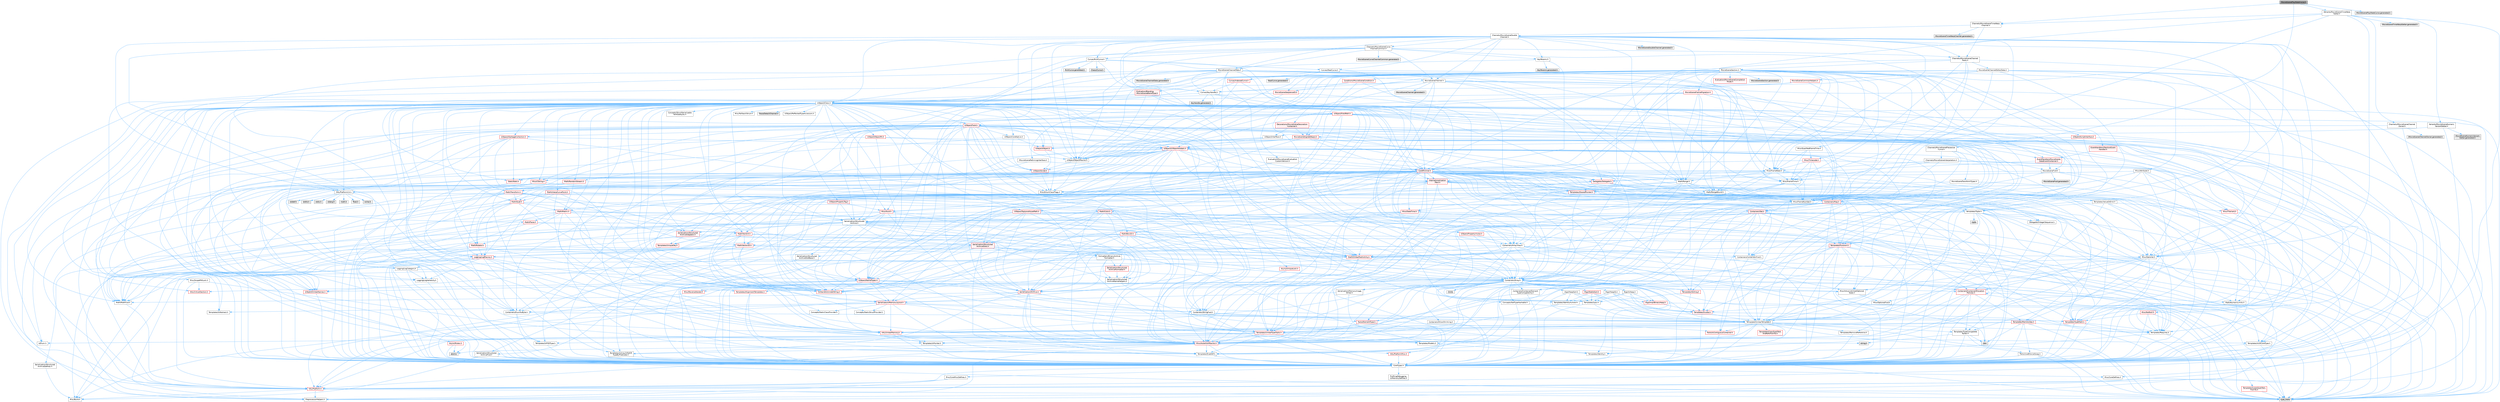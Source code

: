 digraph "MovieScenePlayRateCurve.h"
{
 // INTERACTIVE_SVG=YES
 // LATEX_PDF_SIZE
  bgcolor="transparent";
  edge [fontname=Helvetica,fontsize=10,labelfontname=Helvetica,labelfontsize=10];
  node [fontname=Helvetica,fontsize=10,shape=box,height=0.2,width=0.4];
  Node1 [id="Node000001",label="MovieScenePlayRateCurve.h",height=0.2,width=0.4,color="gray40", fillcolor="grey60", style="filled", fontcolor="black",tooltip=" "];
  Node1 -> Node2 [id="edge1_Node000001_Node000002",color="steelblue1",style="solid",tooltip=" "];
  Node2 [id="Node000002",label="Channels/MovieSceneTimeWarp\lChannel.h",height=0.2,width=0.4,color="grey40", fillcolor="white", style="filled",URL="$df/d1d/MovieSceneTimeWarpChannel_8h.html",tooltip=" "];
  Node2 -> Node3 [id="edge2_Node000002_Node000003",color="steelblue1",style="solid",tooltip=" "];
  Node3 [id="Node000003",label="Channels/MovieSceneChannel\lTraits.h",height=0.2,width=0.4,color="grey40", fillcolor="white", style="filled",URL="$df/dae/MovieSceneChannelTraits_8h.html",tooltip=" "];
  Node3 -> Node4 [id="edge3_Node000003_Node000004",color="steelblue1",style="solid",tooltip=" "];
  Node4 [id="Node000004",label="Containers/ArrayView.h",height=0.2,width=0.4,color="grey40", fillcolor="white", style="filled",URL="$d7/df4/ArrayView_8h.html",tooltip=" "];
  Node4 -> Node5 [id="edge4_Node000004_Node000005",color="steelblue1",style="solid",tooltip=" "];
  Node5 [id="Node000005",label="CoreTypes.h",height=0.2,width=0.4,color="grey40", fillcolor="white", style="filled",URL="$dc/dec/CoreTypes_8h.html",tooltip=" "];
  Node5 -> Node6 [id="edge5_Node000005_Node000006",color="steelblue1",style="solid",tooltip=" "];
  Node6 [id="Node000006",label="HAL/Platform.h",height=0.2,width=0.4,color="red", fillcolor="#FFF0F0", style="filled",URL="$d9/dd0/Platform_8h.html",tooltip=" "];
  Node6 -> Node7 [id="edge6_Node000006_Node000007",color="steelblue1",style="solid",tooltip=" "];
  Node7 [id="Node000007",label="Misc/Build.h",height=0.2,width=0.4,color="grey40", fillcolor="white", style="filled",URL="$d3/dbb/Build_8h.html",tooltip=" "];
  Node6 -> Node9 [id="edge7_Node000006_Node000009",color="steelblue1",style="solid",tooltip=" "];
  Node9 [id="Node000009",label="type_traits",height=0.2,width=0.4,color="grey60", fillcolor="#E0E0E0", style="filled",tooltip=" "];
  Node6 -> Node10 [id="edge8_Node000006_Node000010",color="steelblue1",style="solid",tooltip=" "];
  Node10 [id="Node000010",label="PreprocessorHelpers.h",height=0.2,width=0.4,color="grey40", fillcolor="white", style="filled",URL="$db/ddb/PreprocessorHelpers_8h.html",tooltip=" "];
  Node5 -> Node16 [id="edge9_Node000005_Node000016",color="steelblue1",style="solid",tooltip=" "];
  Node16 [id="Node000016",label="ProfilingDebugging\l/UMemoryDefines.h",height=0.2,width=0.4,color="grey40", fillcolor="white", style="filled",URL="$d2/da2/UMemoryDefines_8h.html",tooltip=" "];
  Node5 -> Node17 [id="edge10_Node000005_Node000017",color="steelblue1",style="solid",tooltip=" "];
  Node17 [id="Node000017",label="Misc/CoreMiscDefines.h",height=0.2,width=0.4,color="grey40", fillcolor="white", style="filled",URL="$da/d38/CoreMiscDefines_8h.html",tooltip=" "];
  Node17 -> Node6 [id="edge11_Node000017_Node000006",color="steelblue1",style="solid",tooltip=" "];
  Node17 -> Node10 [id="edge12_Node000017_Node000010",color="steelblue1",style="solid",tooltip=" "];
  Node5 -> Node18 [id="edge13_Node000005_Node000018",color="steelblue1",style="solid",tooltip=" "];
  Node18 [id="Node000018",label="Misc/CoreDefines.h",height=0.2,width=0.4,color="grey40", fillcolor="white", style="filled",URL="$d3/dd2/CoreDefines_8h.html",tooltip=" "];
  Node4 -> Node19 [id="edge14_Node000004_Node000019",color="steelblue1",style="solid",tooltip=" "];
  Node19 [id="Node000019",label="Containers/ContainersFwd.h",height=0.2,width=0.4,color="grey40", fillcolor="white", style="filled",URL="$d4/d0a/ContainersFwd_8h.html",tooltip=" "];
  Node19 -> Node6 [id="edge15_Node000019_Node000006",color="steelblue1",style="solid",tooltip=" "];
  Node19 -> Node5 [id="edge16_Node000019_Node000005",color="steelblue1",style="solid",tooltip=" "];
  Node19 -> Node20 [id="edge17_Node000019_Node000020",color="steelblue1",style="solid",tooltip=" "];
  Node20 [id="Node000020",label="Traits/IsContiguousContainer.h",height=0.2,width=0.4,color="red", fillcolor="#FFF0F0", style="filled",URL="$d5/d3c/IsContiguousContainer_8h.html",tooltip=" "];
  Node20 -> Node5 [id="edge18_Node000020_Node000005",color="steelblue1",style="solid",tooltip=" "];
  Node4 -> Node23 [id="edge19_Node000004_Node000023",color="steelblue1",style="solid",tooltip=" "];
  Node23 [id="Node000023",label="Misc/AssertionMacros.h",height=0.2,width=0.4,color="red", fillcolor="#FFF0F0", style="filled",URL="$d0/dfa/AssertionMacros_8h.html",tooltip=" "];
  Node23 -> Node5 [id="edge20_Node000023_Node000005",color="steelblue1",style="solid",tooltip=" "];
  Node23 -> Node6 [id="edge21_Node000023_Node000006",color="steelblue1",style="solid",tooltip=" "];
  Node23 -> Node24 [id="edge22_Node000023_Node000024",color="steelblue1",style="solid",tooltip=" "];
  Node24 [id="Node000024",label="HAL/PlatformMisc.h",height=0.2,width=0.4,color="red", fillcolor="#FFF0F0", style="filled",URL="$d0/df5/PlatformMisc_8h.html",tooltip=" "];
  Node24 -> Node5 [id="edge23_Node000024_Node000005",color="steelblue1",style="solid",tooltip=" "];
  Node23 -> Node10 [id="edge24_Node000023_Node000010",color="steelblue1",style="solid",tooltip=" "];
  Node23 -> Node56 [id="edge25_Node000023_Node000056",color="steelblue1",style="solid",tooltip=" "];
  Node56 [id="Node000056",label="Templates/EnableIf.h",height=0.2,width=0.4,color="grey40", fillcolor="white", style="filled",URL="$d7/d60/EnableIf_8h.html",tooltip=" "];
  Node56 -> Node5 [id="edge26_Node000056_Node000005",color="steelblue1",style="solid",tooltip=" "];
  Node23 -> Node57 [id="edge27_Node000023_Node000057",color="steelblue1",style="solid",tooltip=" "];
  Node57 [id="Node000057",label="Templates/IsArrayOrRefOf\lTypeByPredicate.h",height=0.2,width=0.4,color="grey40", fillcolor="white", style="filled",URL="$d6/da1/IsArrayOrRefOfTypeByPredicate_8h.html",tooltip=" "];
  Node57 -> Node5 [id="edge28_Node000057_Node000005",color="steelblue1",style="solid",tooltip=" "];
  Node23 -> Node69 [id="edge29_Node000023_Node000069",color="steelblue1",style="solid",tooltip=" "];
  Node69 [id="Node000069",label="atomic",height=0.2,width=0.4,color="grey60", fillcolor="#E0E0E0", style="filled",tooltip=" "];
  Node4 -> Node70 [id="edge30_Node000004_Node000070",color="steelblue1",style="solid",tooltip=" "];
  Node70 [id="Node000070",label="Misc/ReverseIterate.h",height=0.2,width=0.4,color="red", fillcolor="#FFF0F0", style="filled",URL="$db/de3/ReverseIterate_8h.html",tooltip=" "];
  Node70 -> Node6 [id="edge31_Node000070_Node000006",color="steelblue1",style="solid",tooltip=" "];
  Node4 -> Node72 [id="edge32_Node000004_Node000072",color="steelblue1",style="solid",tooltip=" "];
  Node72 [id="Node000072",label="Misc/IntrusiveUnsetOptional\lState.h",height=0.2,width=0.4,color="grey40", fillcolor="white", style="filled",URL="$d2/d0a/IntrusiveUnsetOptionalState_8h.html",tooltip=" "];
  Node72 -> Node73 [id="edge33_Node000072_Node000073",color="steelblue1",style="solid",tooltip=" "];
  Node73 [id="Node000073",label="Misc/OptionalFwd.h",height=0.2,width=0.4,color="grey40", fillcolor="white", style="filled",URL="$dc/d50/OptionalFwd_8h.html",tooltip=" "];
  Node4 -> Node74 [id="edge34_Node000004_Node000074",color="steelblue1",style="solid",tooltip=" "];
  Node74 [id="Node000074",label="Templates/Invoke.h",height=0.2,width=0.4,color="red", fillcolor="#FFF0F0", style="filled",URL="$d7/deb/Invoke_8h.html",tooltip=" "];
  Node74 -> Node5 [id="edge35_Node000074_Node000005",color="steelblue1",style="solid",tooltip=" "];
  Node74 -> Node76 [id="edge36_Node000074_Node000076",color="steelblue1",style="solid",tooltip=" "];
  Node76 [id="Node000076",label="Templates/UnrealTemplate.h",height=0.2,width=0.4,color="grey40", fillcolor="white", style="filled",URL="$d4/d24/UnrealTemplate_8h.html",tooltip=" "];
  Node76 -> Node5 [id="edge37_Node000076_Node000005",color="steelblue1",style="solid",tooltip=" "];
  Node76 -> Node77 [id="edge38_Node000076_Node000077",color="steelblue1",style="solid",tooltip=" "];
  Node77 [id="Node000077",label="Templates/IsPointer.h",height=0.2,width=0.4,color="grey40", fillcolor="white", style="filled",URL="$d7/d05/IsPointer_8h.html",tooltip=" "];
  Node77 -> Node5 [id="edge39_Node000077_Node000005",color="steelblue1",style="solid",tooltip=" "];
  Node76 -> Node78 [id="edge40_Node000076_Node000078",color="steelblue1",style="solid",tooltip=" "];
  Node78 [id="Node000078",label="HAL/UnrealMemory.h",height=0.2,width=0.4,color="red", fillcolor="#FFF0F0", style="filled",URL="$d9/d96/UnrealMemory_8h.html",tooltip=" "];
  Node78 -> Node5 [id="edge41_Node000078_Node000005",color="steelblue1",style="solid",tooltip=" "];
  Node78 -> Node77 [id="edge42_Node000078_Node000077",color="steelblue1",style="solid",tooltip=" "];
  Node76 -> Node98 [id="edge43_Node000076_Node000098",color="steelblue1",style="solid",tooltip=" "];
  Node98 [id="Node000098",label="Templates/CopyQualifiers\lAndRefsFromTo.h",height=0.2,width=0.4,color="red", fillcolor="#FFF0F0", style="filled",URL="$d3/db3/CopyQualifiersAndRefsFromTo_8h.html",tooltip=" "];
  Node76 -> Node100 [id="edge44_Node000076_Node000100",color="steelblue1",style="solid",tooltip=" "];
  Node100 [id="Node000100",label="Templates/UnrealTypeTraits.h",height=0.2,width=0.4,color="red", fillcolor="#FFF0F0", style="filled",URL="$d2/d2d/UnrealTypeTraits_8h.html",tooltip=" "];
  Node100 -> Node5 [id="edge45_Node000100_Node000005",color="steelblue1",style="solid",tooltip=" "];
  Node100 -> Node77 [id="edge46_Node000100_Node000077",color="steelblue1",style="solid",tooltip=" "];
  Node100 -> Node23 [id="edge47_Node000100_Node000023",color="steelblue1",style="solid",tooltip=" "];
  Node100 -> Node56 [id="edge48_Node000100_Node000056",color="steelblue1",style="solid",tooltip=" "];
  Node100 -> Node59 [id="edge49_Node000100_Node000059",color="steelblue1",style="solid",tooltip=" "];
  Node59 [id="Node000059",label="IsEnum.h",height=0.2,width=0.4,color="grey40", fillcolor="white", style="filled",URL="$d4/de5/IsEnum_8h.html",tooltip=" "];
  Node100 -> Node102 [id="edge50_Node000100_Node000102",color="steelblue1",style="solid",tooltip=" "];
  Node102 [id="Node000102",label="Templates/Models.h",height=0.2,width=0.4,color="grey40", fillcolor="white", style="filled",URL="$d3/d0c/Models_8h.html",tooltip=" "];
  Node102 -> Node65 [id="edge51_Node000102_Node000065",color="steelblue1",style="solid",tooltip=" "];
  Node65 [id="Node000065",label="Templates/Identity.h",height=0.2,width=0.4,color="grey40", fillcolor="white", style="filled",URL="$d0/dd5/Identity_8h.html",tooltip=" "];
  Node100 -> Node103 [id="edge52_Node000100_Node000103",color="steelblue1",style="solid",tooltip=" "];
  Node103 [id="Node000103",label="Templates/IsPODType.h",height=0.2,width=0.4,color="grey40", fillcolor="white", style="filled",URL="$d7/db1/IsPODType_8h.html",tooltip=" "];
  Node103 -> Node5 [id="edge53_Node000103_Node000005",color="steelblue1",style="solid",tooltip=" "];
  Node100 -> Node104 [id="edge54_Node000100_Node000104",color="steelblue1",style="solid",tooltip=" "];
  Node104 [id="Node000104",label="Templates/IsUECoreType.h",height=0.2,width=0.4,color="grey40", fillcolor="white", style="filled",URL="$d1/db8/IsUECoreType_8h.html",tooltip=" "];
  Node104 -> Node5 [id="edge55_Node000104_Node000005",color="steelblue1",style="solid",tooltip=" "];
  Node104 -> Node9 [id="edge56_Node000104_Node000009",color="steelblue1",style="solid",tooltip=" "];
  Node76 -> Node105 [id="edge57_Node000076_Node000105",color="steelblue1",style="solid",tooltip=" "];
  Node105 [id="Node000105",label="Templates/RemoveReference.h",height=0.2,width=0.4,color="grey40", fillcolor="white", style="filled",URL="$da/dbe/RemoveReference_8h.html",tooltip=" "];
  Node105 -> Node5 [id="edge58_Node000105_Node000005",color="steelblue1",style="solid",tooltip=" "];
  Node76 -> Node64 [id="edge59_Node000076_Node000064",color="steelblue1",style="solid",tooltip=" "];
  Node64 [id="Node000064",label="Templates/Requires.h",height=0.2,width=0.4,color="grey40", fillcolor="white", style="filled",URL="$dc/d96/Requires_8h.html",tooltip=" "];
  Node64 -> Node56 [id="edge60_Node000064_Node000056",color="steelblue1",style="solid",tooltip=" "];
  Node64 -> Node9 [id="edge61_Node000064_Node000009",color="steelblue1",style="solid",tooltip=" "];
  Node76 -> Node106 [id="edge62_Node000076_Node000106",color="steelblue1",style="solid",tooltip=" "];
  Node106 [id="Node000106",label="Templates/TypeCompatible\lBytes.h",height=0.2,width=0.4,color="grey40", fillcolor="white", style="filled",URL="$df/d0a/TypeCompatibleBytes_8h.html",tooltip=" "];
  Node106 -> Node5 [id="edge63_Node000106_Node000005",color="steelblue1",style="solid",tooltip=" "];
  Node106 -> Node41 [id="edge64_Node000106_Node000041",color="steelblue1",style="solid",tooltip=" "];
  Node41 [id="Node000041",label="string.h",height=0.2,width=0.4,color="grey60", fillcolor="#E0E0E0", style="filled",tooltip=" "];
  Node106 -> Node33 [id="edge65_Node000106_Node000033",color="steelblue1",style="solid",tooltip=" "];
  Node33 [id="Node000033",label="new",height=0.2,width=0.4,color="grey60", fillcolor="#E0E0E0", style="filled",tooltip=" "];
  Node106 -> Node9 [id="edge66_Node000106_Node000009",color="steelblue1",style="solid",tooltip=" "];
  Node76 -> Node65 [id="edge67_Node000076_Node000065",color="steelblue1",style="solid",tooltip=" "];
  Node76 -> Node20 [id="edge68_Node000076_Node000020",color="steelblue1",style="solid",tooltip=" "];
  Node76 -> Node107 [id="edge69_Node000076_Node000107",color="steelblue1",style="solid",tooltip=" "];
  Node107 [id="Node000107",label="Traits/UseBitwiseSwap.h",height=0.2,width=0.4,color="grey40", fillcolor="white", style="filled",URL="$db/df3/UseBitwiseSwap_8h.html",tooltip=" "];
  Node107 -> Node5 [id="edge70_Node000107_Node000005",color="steelblue1",style="solid",tooltip=" "];
  Node107 -> Node9 [id="edge71_Node000107_Node000009",color="steelblue1",style="solid",tooltip=" "];
  Node76 -> Node9 [id="edge72_Node000076_Node000009",color="steelblue1",style="solid",tooltip=" "];
  Node74 -> Node9 [id="edge73_Node000074_Node000009",color="steelblue1",style="solid",tooltip=" "];
  Node4 -> Node100 [id="edge74_Node000004_Node000100",color="steelblue1",style="solid",tooltip=" "];
  Node4 -> Node27 [id="edge75_Node000004_Node000027",color="steelblue1",style="solid",tooltip=" "];
  Node27 [id="Node000027",label="Traits/ElementType.h",height=0.2,width=0.4,color="red", fillcolor="#FFF0F0", style="filled",URL="$d5/d4f/ElementType_8h.html",tooltip=" "];
  Node27 -> Node6 [id="edge76_Node000027_Node000006",color="steelblue1",style="solid",tooltip=" "];
  Node27 -> Node9 [id="edge77_Node000027_Node000009",color="steelblue1",style="solid",tooltip=" "];
  Node4 -> Node108 [id="edge78_Node000004_Node000108",color="steelblue1",style="solid",tooltip=" "];
  Node108 [id="Node000108",label="Containers/Array.h",height=0.2,width=0.4,color="grey40", fillcolor="white", style="filled",URL="$df/dd0/Array_8h.html",tooltip=" "];
  Node108 -> Node5 [id="edge79_Node000108_Node000005",color="steelblue1",style="solid",tooltip=" "];
  Node108 -> Node23 [id="edge80_Node000108_Node000023",color="steelblue1",style="solid",tooltip=" "];
  Node108 -> Node72 [id="edge81_Node000108_Node000072",color="steelblue1",style="solid",tooltip=" "];
  Node108 -> Node70 [id="edge82_Node000108_Node000070",color="steelblue1",style="solid",tooltip=" "];
  Node108 -> Node78 [id="edge83_Node000108_Node000078",color="steelblue1",style="solid",tooltip=" "];
  Node108 -> Node100 [id="edge84_Node000108_Node000100",color="steelblue1",style="solid",tooltip=" "];
  Node108 -> Node76 [id="edge85_Node000108_Node000076",color="steelblue1",style="solid",tooltip=" "];
  Node108 -> Node109 [id="edge86_Node000108_Node000109",color="steelblue1",style="solid",tooltip=" "];
  Node109 [id="Node000109",label="Containers/AllowShrinking.h",height=0.2,width=0.4,color="grey40", fillcolor="white", style="filled",URL="$d7/d1a/AllowShrinking_8h.html",tooltip=" "];
  Node109 -> Node5 [id="edge87_Node000109_Node000005",color="steelblue1",style="solid",tooltip=" "];
  Node108 -> Node110 [id="edge88_Node000108_Node000110",color="steelblue1",style="solid",tooltip=" "];
  Node110 [id="Node000110",label="Containers/ContainerAllocation\lPolicies.h",height=0.2,width=0.4,color="red", fillcolor="#FFF0F0", style="filled",URL="$d7/dff/ContainerAllocationPolicies_8h.html",tooltip=" "];
  Node110 -> Node5 [id="edge89_Node000110_Node000005",color="steelblue1",style="solid",tooltip=" "];
  Node110 -> Node110 [id="edge90_Node000110_Node000110",color="steelblue1",style="solid",tooltip=" "];
  Node110 -> Node78 [id="edge91_Node000110_Node000078",color="steelblue1",style="solid",tooltip=" "];
  Node110 -> Node42 [id="edge92_Node000110_Node000042",color="steelblue1",style="solid",tooltip=" "];
  Node42 [id="Node000042",label="Math/NumericLimits.h",height=0.2,width=0.4,color="grey40", fillcolor="white", style="filled",URL="$df/d1b/NumericLimits_8h.html",tooltip=" "];
  Node42 -> Node5 [id="edge93_Node000042_Node000005",color="steelblue1",style="solid",tooltip=" "];
  Node110 -> Node23 [id="edge94_Node000110_Node000023",color="steelblue1",style="solid",tooltip=" "];
  Node110 -> Node121 [id="edge95_Node000110_Node000121",color="steelblue1",style="solid",tooltip=" "];
  Node121 [id="Node000121",label="Templates/MemoryOps.h",height=0.2,width=0.4,color="red", fillcolor="#FFF0F0", style="filled",URL="$db/dea/MemoryOps_8h.html",tooltip=" "];
  Node121 -> Node5 [id="edge96_Node000121_Node000005",color="steelblue1",style="solid",tooltip=" "];
  Node121 -> Node78 [id="edge97_Node000121_Node000078",color="steelblue1",style="solid",tooltip=" "];
  Node121 -> Node64 [id="edge98_Node000121_Node000064",color="steelblue1",style="solid",tooltip=" "];
  Node121 -> Node100 [id="edge99_Node000121_Node000100",color="steelblue1",style="solid",tooltip=" "];
  Node121 -> Node107 [id="edge100_Node000121_Node000107",color="steelblue1",style="solid",tooltip=" "];
  Node121 -> Node33 [id="edge101_Node000121_Node000033",color="steelblue1",style="solid",tooltip=" "];
  Node121 -> Node9 [id="edge102_Node000121_Node000009",color="steelblue1",style="solid",tooltip=" "];
  Node110 -> Node106 [id="edge103_Node000110_Node000106",color="steelblue1",style="solid",tooltip=" "];
  Node110 -> Node9 [id="edge104_Node000110_Node000009",color="steelblue1",style="solid",tooltip=" "];
  Node108 -> Node122 [id="edge105_Node000108_Node000122",color="steelblue1",style="solid",tooltip=" "];
  Node122 [id="Node000122",label="Containers/ContainerElement\lTypeCompatibility.h",height=0.2,width=0.4,color="grey40", fillcolor="white", style="filled",URL="$df/ddf/ContainerElementTypeCompatibility_8h.html",tooltip=" "];
  Node122 -> Node5 [id="edge106_Node000122_Node000005",color="steelblue1",style="solid",tooltip=" "];
  Node122 -> Node100 [id="edge107_Node000122_Node000100",color="steelblue1",style="solid",tooltip=" "];
  Node108 -> Node123 [id="edge108_Node000108_Node000123",color="steelblue1",style="solid",tooltip=" "];
  Node123 [id="Node000123",label="Serialization/Archive.h",height=0.2,width=0.4,color="red", fillcolor="#FFF0F0", style="filled",URL="$d7/d3b/Archive_8h.html",tooltip=" "];
  Node123 -> Node5 [id="edge109_Node000123_Node000005",color="steelblue1",style="solid",tooltip=" "];
  Node123 -> Node29 [id="edge110_Node000123_Node000029",color="steelblue1",style="solid",tooltip=" "];
  Node29 [id="Node000029",label="Math/MathFwd.h",height=0.2,width=0.4,color="grey40", fillcolor="white", style="filled",URL="$d2/d10/MathFwd_8h.html",tooltip=" "];
  Node29 -> Node6 [id="edge111_Node000029_Node000006",color="steelblue1",style="solid",tooltip=" "];
  Node123 -> Node23 [id="edge112_Node000123_Node000023",color="steelblue1",style="solid",tooltip=" "];
  Node123 -> Node7 [id="edge113_Node000123_Node000007",color="steelblue1",style="solid",tooltip=" "];
  Node123 -> Node56 [id="edge114_Node000123_Node000056",color="steelblue1",style="solid",tooltip=" "];
  Node123 -> Node57 [id="edge115_Node000123_Node000057",color="steelblue1",style="solid",tooltip=" "];
  Node123 -> Node76 [id="edge116_Node000123_Node000076",color="steelblue1",style="solid",tooltip=" "];
  Node108 -> Node133 [id="edge117_Node000108_Node000133",color="steelblue1",style="solid",tooltip=" "];
  Node133 [id="Node000133",label="Serialization/MemoryImage\lWriter.h",height=0.2,width=0.4,color="grey40", fillcolor="white", style="filled",URL="$d0/d08/MemoryImageWriter_8h.html",tooltip=" "];
  Node133 -> Node5 [id="edge118_Node000133_Node000005",color="steelblue1",style="solid",tooltip=" "];
  Node133 -> Node134 [id="edge119_Node000133_Node000134",color="steelblue1",style="solid",tooltip=" "];
  Node134 [id="Node000134",label="Serialization/MemoryLayout.h",height=0.2,width=0.4,color="red", fillcolor="#FFF0F0", style="filled",URL="$d7/d66/MemoryLayout_8h.html",tooltip=" "];
  Node134 -> Node135 [id="edge120_Node000134_Node000135",color="steelblue1",style="solid",tooltip=" "];
  Node135 [id="Node000135",label="Concepts/StaticClassProvider.h",height=0.2,width=0.4,color="grey40", fillcolor="white", style="filled",URL="$dd/d83/StaticClassProvider_8h.html",tooltip=" "];
  Node134 -> Node136 [id="edge121_Node000134_Node000136",color="steelblue1",style="solid",tooltip=" "];
  Node136 [id="Node000136",label="Concepts/StaticStructProvider.h",height=0.2,width=0.4,color="grey40", fillcolor="white", style="filled",URL="$d5/d77/StaticStructProvider_8h.html",tooltip=" "];
  Node134 -> Node137 [id="edge122_Node000134_Node000137",color="steelblue1",style="solid",tooltip=" "];
  Node137 [id="Node000137",label="Containers/EnumAsByte.h",height=0.2,width=0.4,color="grey40", fillcolor="white", style="filled",URL="$d6/d9a/EnumAsByte_8h.html",tooltip=" "];
  Node137 -> Node5 [id="edge123_Node000137_Node000005",color="steelblue1",style="solid",tooltip=" "];
  Node137 -> Node103 [id="edge124_Node000137_Node000103",color="steelblue1",style="solid",tooltip=" "];
  Node137 -> Node138 [id="edge125_Node000137_Node000138",color="steelblue1",style="solid",tooltip=" "];
  Node138 [id="Node000138",label="Templates/TypeHash.h",height=0.2,width=0.4,color="red", fillcolor="#FFF0F0", style="filled",URL="$d1/d62/TypeHash_8h.html",tooltip=" "];
  Node138 -> Node5 [id="edge126_Node000138_Node000005",color="steelblue1",style="solid",tooltip=" "];
  Node138 -> Node64 [id="edge127_Node000138_Node000064",color="steelblue1",style="solid",tooltip=" "];
  Node138 -> Node9 [id="edge128_Node000138_Node000009",color="steelblue1",style="solid",tooltip=" "];
  Node134 -> Node26 [id="edge129_Node000134_Node000026",color="steelblue1",style="solid",tooltip=" "];
  Node26 [id="Node000026",label="Containers/StringFwd.h",height=0.2,width=0.4,color="grey40", fillcolor="white", style="filled",URL="$df/d37/StringFwd_8h.html",tooltip=" "];
  Node26 -> Node5 [id="edge130_Node000026_Node000005",color="steelblue1",style="solid",tooltip=" "];
  Node26 -> Node27 [id="edge131_Node000026_Node000027",color="steelblue1",style="solid",tooltip=" "];
  Node26 -> Node20 [id="edge132_Node000026_Node000020",color="steelblue1",style="solid",tooltip=" "];
  Node134 -> Node78 [id="edge133_Node000134_Node000078",color="steelblue1",style="solid",tooltip=" "];
  Node134 -> Node56 [id="edge134_Node000134_Node000056",color="steelblue1",style="solid",tooltip=" "];
  Node134 -> Node146 [id="edge135_Node000134_Node000146",color="steelblue1",style="solid",tooltip=" "];
  Node146 [id="Node000146",label="Templates/IsAbstract.h",height=0.2,width=0.4,color="grey40", fillcolor="white", style="filled",URL="$d8/db7/IsAbstract_8h.html",tooltip=" "];
  Node134 -> Node102 [id="edge136_Node000134_Node000102",color="steelblue1",style="solid",tooltip=" "];
  Node134 -> Node76 [id="edge137_Node000134_Node000076",color="steelblue1",style="solid",tooltip=" "];
  Node108 -> Node147 [id="edge138_Node000108_Node000147",color="steelblue1",style="solid",tooltip=" "];
  Node147 [id="Node000147",label="Algo/Heapify.h",height=0.2,width=0.4,color="grey40", fillcolor="white", style="filled",URL="$d0/d2a/Heapify_8h.html",tooltip=" "];
  Node147 -> Node148 [id="edge139_Node000147_Node000148",color="steelblue1",style="solid",tooltip=" "];
  Node148 [id="Node000148",label="Algo/Impl/BinaryHeap.h",height=0.2,width=0.4,color="red", fillcolor="#FFF0F0", style="filled",URL="$d7/da3/Algo_2Impl_2BinaryHeap_8h.html",tooltip=" "];
  Node148 -> Node74 [id="edge140_Node000148_Node000074",color="steelblue1",style="solid",tooltip=" "];
  Node148 -> Node9 [id="edge141_Node000148_Node000009",color="steelblue1",style="solid",tooltip=" "];
  Node147 -> Node151 [id="edge142_Node000147_Node000151",color="steelblue1",style="solid",tooltip=" "];
  Node151 [id="Node000151",label="Templates/IdentityFunctor.h",height=0.2,width=0.4,color="grey40", fillcolor="white", style="filled",URL="$d7/d2e/IdentityFunctor_8h.html",tooltip=" "];
  Node151 -> Node6 [id="edge143_Node000151_Node000006",color="steelblue1",style="solid",tooltip=" "];
  Node147 -> Node74 [id="edge144_Node000147_Node000074",color="steelblue1",style="solid",tooltip=" "];
  Node147 -> Node152 [id="edge145_Node000147_Node000152",color="steelblue1",style="solid",tooltip=" "];
  Node152 [id="Node000152",label="Templates/Less.h",height=0.2,width=0.4,color="grey40", fillcolor="white", style="filled",URL="$de/dc8/Less_8h.html",tooltip=" "];
  Node152 -> Node5 [id="edge146_Node000152_Node000005",color="steelblue1",style="solid",tooltip=" "];
  Node152 -> Node76 [id="edge147_Node000152_Node000076",color="steelblue1",style="solid",tooltip=" "];
  Node147 -> Node76 [id="edge148_Node000147_Node000076",color="steelblue1",style="solid",tooltip=" "];
  Node108 -> Node153 [id="edge149_Node000108_Node000153",color="steelblue1",style="solid",tooltip=" "];
  Node153 [id="Node000153",label="Algo/HeapSort.h",height=0.2,width=0.4,color="grey40", fillcolor="white", style="filled",URL="$d3/d92/HeapSort_8h.html",tooltip=" "];
  Node153 -> Node148 [id="edge150_Node000153_Node000148",color="steelblue1",style="solid",tooltip=" "];
  Node153 -> Node151 [id="edge151_Node000153_Node000151",color="steelblue1",style="solid",tooltip=" "];
  Node153 -> Node152 [id="edge152_Node000153_Node000152",color="steelblue1",style="solid",tooltip=" "];
  Node153 -> Node76 [id="edge153_Node000153_Node000076",color="steelblue1",style="solid",tooltip=" "];
  Node108 -> Node154 [id="edge154_Node000108_Node000154",color="steelblue1",style="solid",tooltip=" "];
  Node154 [id="Node000154",label="Algo/IsHeap.h",height=0.2,width=0.4,color="grey40", fillcolor="white", style="filled",URL="$de/d32/IsHeap_8h.html",tooltip=" "];
  Node154 -> Node148 [id="edge155_Node000154_Node000148",color="steelblue1",style="solid",tooltip=" "];
  Node154 -> Node151 [id="edge156_Node000154_Node000151",color="steelblue1",style="solid",tooltip=" "];
  Node154 -> Node74 [id="edge157_Node000154_Node000074",color="steelblue1",style="solid",tooltip=" "];
  Node154 -> Node152 [id="edge158_Node000154_Node000152",color="steelblue1",style="solid",tooltip=" "];
  Node154 -> Node76 [id="edge159_Node000154_Node000076",color="steelblue1",style="solid",tooltip=" "];
  Node108 -> Node148 [id="edge160_Node000108_Node000148",color="steelblue1",style="solid",tooltip=" "];
  Node108 -> Node155 [id="edge161_Node000108_Node000155",color="steelblue1",style="solid",tooltip=" "];
  Node155 [id="Node000155",label="Algo/StableSort.h",height=0.2,width=0.4,color="red", fillcolor="#FFF0F0", style="filled",URL="$d7/d3c/StableSort_8h.html",tooltip=" "];
  Node155 -> Node151 [id="edge162_Node000155_Node000151",color="steelblue1",style="solid",tooltip=" "];
  Node155 -> Node74 [id="edge163_Node000155_Node000074",color="steelblue1",style="solid",tooltip=" "];
  Node155 -> Node152 [id="edge164_Node000155_Node000152",color="steelblue1",style="solid",tooltip=" "];
  Node155 -> Node76 [id="edge165_Node000155_Node000076",color="steelblue1",style="solid",tooltip=" "];
  Node108 -> Node158 [id="edge166_Node000108_Node000158",color="steelblue1",style="solid",tooltip=" "];
  Node158 [id="Node000158",label="Concepts/GetTypeHashable.h",height=0.2,width=0.4,color="grey40", fillcolor="white", style="filled",URL="$d3/da2/GetTypeHashable_8h.html",tooltip=" "];
  Node158 -> Node5 [id="edge167_Node000158_Node000005",color="steelblue1",style="solid",tooltip=" "];
  Node158 -> Node138 [id="edge168_Node000158_Node000138",color="steelblue1",style="solid",tooltip=" "];
  Node108 -> Node151 [id="edge169_Node000108_Node000151",color="steelblue1",style="solid",tooltip=" "];
  Node108 -> Node74 [id="edge170_Node000108_Node000074",color="steelblue1",style="solid",tooltip=" "];
  Node108 -> Node152 [id="edge171_Node000108_Node000152",color="steelblue1",style="solid",tooltip=" "];
  Node108 -> Node159 [id="edge172_Node000108_Node000159",color="steelblue1",style="solid",tooltip=" "];
  Node159 [id="Node000159",label="Templates/LosesQualifiers\lFromTo.h",height=0.2,width=0.4,color="red", fillcolor="#FFF0F0", style="filled",URL="$d2/db3/LosesQualifiersFromTo_8h.html",tooltip=" "];
  Node159 -> Node9 [id="edge173_Node000159_Node000009",color="steelblue1",style="solid",tooltip=" "];
  Node108 -> Node64 [id="edge174_Node000108_Node000064",color="steelblue1",style="solid",tooltip=" "];
  Node108 -> Node160 [id="edge175_Node000108_Node000160",color="steelblue1",style="solid",tooltip=" "];
  Node160 [id="Node000160",label="Templates/Sorting.h",height=0.2,width=0.4,color="red", fillcolor="#FFF0F0", style="filled",URL="$d3/d9e/Sorting_8h.html",tooltip=" "];
  Node160 -> Node5 [id="edge176_Node000160_Node000005",color="steelblue1",style="solid",tooltip=" "];
  Node160 -> Node152 [id="edge177_Node000160_Node000152",color="steelblue1",style="solid",tooltip=" "];
  Node108 -> Node164 [id="edge178_Node000108_Node000164",color="steelblue1",style="solid",tooltip=" "];
  Node164 [id="Node000164",label="Templates/AlignmentTemplates.h",height=0.2,width=0.4,color="red", fillcolor="#FFF0F0", style="filled",URL="$dd/d32/AlignmentTemplates_8h.html",tooltip=" "];
  Node164 -> Node5 [id="edge179_Node000164_Node000005",color="steelblue1",style="solid",tooltip=" "];
  Node164 -> Node77 [id="edge180_Node000164_Node000077",color="steelblue1",style="solid",tooltip=" "];
  Node108 -> Node27 [id="edge181_Node000108_Node000027",color="steelblue1",style="solid",tooltip=" "];
  Node108 -> Node118 [id="edge182_Node000108_Node000118",color="steelblue1",style="solid",tooltip=" "];
  Node118 [id="Node000118",label="limits",height=0.2,width=0.4,color="grey60", fillcolor="#E0E0E0", style="filled",tooltip=" "];
  Node108 -> Node9 [id="edge183_Node000108_Node000009",color="steelblue1",style="solid",tooltip=" "];
  Node4 -> Node163 [id="edge184_Node000004_Node000163",color="steelblue1",style="solid",tooltip=" "];
  Node163 [id="Node000163",label="Math/UnrealMathUtility.h",height=0.2,width=0.4,color="red", fillcolor="#FFF0F0", style="filled",URL="$db/db8/UnrealMathUtility_8h.html",tooltip=" "];
  Node163 -> Node5 [id="edge185_Node000163_Node000005",color="steelblue1",style="solid",tooltip=" "];
  Node163 -> Node23 [id="edge186_Node000163_Node000023",color="steelblue1",style="solid",tooltip=" "];
  Node163 -> Node29 [id="edge187_Node000163_Node000029",color="steelblue1",style="solid",tooltip=" "];
  Node163 -> Node65 [id="edge188_Node000163_Node000065",color="steelblue1",style="solid",tooltip=" "];
  Node163 -> Node64 [id="edge189_Node000163_Node000064",color="steelblue1",style="solid",tooltip=" "];
  Node4 -> Node9 [id="edge190_Node000004_Node000009",color="steelblue1",style="solid",tooltip=" "];
  Node3 -> Node165 [id="edge191_Node000003_Node000165",color="steelblue1",style="solid",tooltip=" "];
  Node165 [id="Node000165",label="Misc/FrameNumber.h",height=0.2,width=0.4,color="grey40", fillcolor="white", style="filled",URL="$dd/dbd/FrameNumber_8h.html",tooltip=" "];
  Node165 -> Node5 [id="edge192_Node000165_Node000005",color="steelblue1",style="solid",tooltip=" "];
  Node165 -> Node42 [id="edge193_Node000165_Node000042",color="steelblue1",style="solid",tooltip=" "];
  Node165 -> Node163 [id="edge194_Node000165_Node000163",color="steelblue1",style="solid",tooltip=" "];
  Node165 -> Node56 [id="edge195_Node000165_Node000056",color="steelblue1",style="solid",tooltip=" "];
  Node165 -> Node100 [id="edge196_Node000165_Node000100",color="steelblue1",style="solid",tooltip=" "];
  Node3 -> Node166 [id="edge197_Node000003_Node000166",color="steelblue1",style="solid",tooltip=" "];
  Node166 [id="Node000166",label="Misc/FrameTime.h",height=0.2,width=0.4,color="grey40", fillcolor="white", style="filled",URL="$d8/d9a/FrameTime_8h.html",tooltip=" "];
  Node166 -> Node165 [id="edge198_Node000166_Node000165",color="steelblue1",style="solid",tooltip=" "];
  Node166 -> Node23 [id="edge199_Node000166_Node000023",color="steelblue1",style="solid",tooltip=" "];
  Node166 -> Node56 [id="edge200_Node000166_Node000056",color="steelblue1",style="solid",tooltip=" "];
  Node166 -> Node167 [id="edge201_Node000166_Node000167",color="steelblue1",style="solid",tooltip=" "];
  Node167 [id="Node000167",label="Containers/UnrealString.h",height=0.2,width=0.4,color="red", fillcolor="#FFF0F0", style="filled",URL="$d5/dba/UnrealString_8h.html",tooltip=" "];
  Node3 -> Node171 [id="edge202_Node000003_Node000171",color="steelblue1",style="solid",tooltip=" "];
  Node171 [id="Node000171",label="Misc/FrameRate.h",height=0.2,width=0.4,color="grey40", fillcolor="white", style="filled",URL="$d1/d9e/FrameRate_8h.html",tooltip=" "];
  Node171 -> Node6 [id="edge203_Node000171_Node000006",color="steelblue1",style="solid",tooltip=" "];
  Node171 -> Node172 [id="edge204_Node000171_Node000172",color="steelblue1",style="solid",tooltip=" "];
  Node172 [id="Node000172",label="Internationalization\l/Text.h",height=0.2,width=0.4,color="red", fillcolor="#FFF0F0", style="filled",URL="$d6/d35/Text_8h.html",tooltip=" "];
  Node172 -> Node5 [id="edge205_Node000172_Node000005",color="steelblue1",style="solid",tooltip=" "];
  Node172 -> Node23 [id="edge206_Node000172_Node000023",color="steelblue1",style="solid",tooltip=" "];
  Node172 -> Node44 [id="edge207_Node000172_Node000044",color="steelblue1",style="solid",tooltip=" "];
  Node44 [id="Node000044",label="Misc/EnumClassFlags.h",height=0.2,width=0.4,color="grey40", fillcolor="white", style="filled",URL="$d8/de7/EnumClassFlags_8h.html",tooltip=" "];
  Node172 -> Node100 [id="edge208_Node000172_Node000100",color="steelblue1",style="solid",tooltip=" "];
  Node172 -> Node108 [id="edge209_Node000172_Node000108",color="steelblue1",style="solid",tooltip=" "];
  Node172 -> Node167 [id="edge210_Node000172_Node000167",color="steelblue1",style="solid",tooltip=" "];
  Node172 -> Node137 [id="edge211_Node000172_Node000137",color="steelblue1",style="solid",tooltip=" "];
  Node172 -> Node216 [id="edge212_Node000172_Node000216",color="steelblue1",style="solid",tooltip=" "];
  Node216 [id="Node000216",label="Templates/SharedPointer.h",height=0.2,width=0.4,color="red", fillcolor="#FFF0F0", style="filled",URL="$d2/d17/SharedPointer_8h.html",tooltip=" "];
  Node216 -> Node5 [id="edge213_Node000216_Node000005",color="steelblue1",style="solid",tooltip=" "];
  Node216 -> Node72 [id="edge214_Node000216_Node000072",color="steelblue1",style="solid",tooltip=" "];
  Node216 -> Node23 [id="edge215_Node000216_Node000023",color="steelblue1",style="solid",tooltip=" "];
  Node216 -> Node78 [id="edge216_Node000216_Node000078",color="steelblue1",style="solid",tooltip=" "];
  Node216 -> Node108 [id="edge217_Node000216_Node000108",color="steelblue1",style="solid",tooltip=" "];
  Node216 -> Node174 [id="edge218_Node000216_Node000174",color="steelblue1",style="solid",tooltip=" "];
  Node174 [id="Node000174",label="Containers/Map.h",height=0.2,width=0.4,color="red", fillcolor="#FFF0F0", style="filled",URL="$df/d79/Map_8h.html",tooltip=" "];
  Node174 -> Node5 [id="edge219_Node000174_Node000005",color="steelblue1",style="solid",tooltip=" "];
  Node174 -> Node122 [id="edge220_Node000174_Node000122",color="steelblue1",style="solid",tooltip=" "];
  Node174 -> Node176 [id="edge221_Node000174_Node000176",color="steelblue1",style="solid",tooltip=" "];
  Node176 [id="Node000176",label="Containers/Set.h",height=0.2,width=0.4,color="red", fillcolor="#FFF0F0", style="filled",URL="$d4/d45/Set_8h.html",tooltip=" "];
  Node176 -> Node110 [id="edge222_Node000176_Node000110",color="steelblue1",style="solid",tooltip=" "];
  Node176 -> Node122 [id="edge223_Node000176_Node000122",color="steelblue1",style="solid",tooltip=" "];
  Node176 -> Node19 [id="edge224_Node000176_Node000019",color="steelblue1",style="solid",tooltip=" "];
  Node176 -> Node163 [id="edge225_Node000176_Node000163",color="steelblue1",style="solid",tooltip=" "];
  Node176 -> Node23 [id="edge226_Node000176_Node000023",color="steelblue1",style="solid",tooltip=" "];
  Node176 -> Node133 [id="edge227_Node000176_Node000133",color="steelblue1",style="solid",tooltip=" "];
  Node176 -> Node181 [id="edge228_Node000176_Node000181",color="steelblue1",style="solid",tooltip=" "];
  Node181 [id="Node000181",label="Serialization/Structured\lArchive.h",height=0.2,width=0.4,color="grey40", fillcolor="white", style="filled",URL="$d9/d1e/StructuredArchive_8h.html",tooltip=" "];
  Node181 -> Node108 [id="edge229_Node000181_Node000108",color="steelblue1",style="solid",tooltip=" "];
  Node181 -> Node110 [id="edge230_Node000181_Node000110",color="steelblue1",style="solid",tooltip=" "];
  Node181 -> Node5 [id="edge231_Node000181_Node000005",color="steelblue1",style="solid",tooltip=" "];
  Node181 -> Node182 [id="edge232_Node000181_Node000182",color="steelblue1",style="solid",tooltip=" "];
  Node182 [id="Node000182",label="Formatters/BinaryArchive\lFormatter.h",height=0.2,width=0.4,color="grey40", fillcolor="white", style="filled",URL="$d2/d01/BinaryArchiveFormatter_8h.html",tooltip=" "];
  Node182 -> Node108 [id="edge233_Node000182_Node000108",color="steelblue1",style="solid",tooltip=" "];
  Node182 -> Node6 [id="edge234_Node000182_Node000006",color="steelblue1",style="solid",tooltip=" "];
  Node182 -> Node123 [id="edge235_Node000182_Node000123",color="steelblue1",style="solid",tooltip=" "];
  Node182 -> Node183 [id="edge236_Node000182_Node000183",color="steelblue1",style="solid",tooltip=" "];
  Node183 [id="Node000183",label="Serialization/Structured\lArchiveFormatter.h",height=0.2,width=0.4,color="red", fillcolor="#FFF0F0", style="filled",URL="$db/dfe/StructuredArchiveFormatter_8h.html",tooltip=" "];
  Node183 -> Node108 [id="edge237_Node000183_Node000108",color="steelblue1",style="solid",tooltip=" "];
  Node183 -> Node5 [id="edge238_Node000183_Node000005",color="steelblue1",style="solid",tooltip=" "];
  Node183 -> Node184 [id="edge239_Node000183_Node000184",color="steelblue1",style="solid",tooltip=" "];
  Node184 [id="Node000184",label="Serialization/Structured\lArchiveNameHelpers.h",height=0.2,width=0.4,color="grey40", fillcolor="white", style="filled",URL="$d0/d7b/StructuredArchiveNameHelpers_8h.html",tooltip=" "];
  Node184 -> Node5 [id="edge240_Node000184_Node000005",color="steelblue1",style="solid",tooltip=" "];
  Node184 -> Node65 [id="edge241_Node000184_Node000065",color="steelblue1",style="solid",tooltip=" "];
  Node182 -> Node184 [id="edge242_Node000182_Node000184",color="steelblue1",style="solid",tooltip=" "];
  Node181 -> Node7 [id="edge243_Node000181_Node000007",color="steelblue1",style="solid",tooltip=" "];
  Node181 -> Node123 [id="edge244_Node000181_Node000123",color="steelblue1",style="solid",tooltip=" "];
  Node181 -> Node185 [id="edge245_Node000181_Node000185",color="steelblue1",style="solid",tooltip=" "];
  Node185 [id="Node000185",label="Serialization/Structured\lArchiveAdapters.h",height=0.2,width=0.4,color="red", fillcolor="#FFF0F0", style="filled",URL="$d3/de1/StructuredArchiveAdapters_8h.html",tooltip=" "];
  Node185 -> Node5 [id="edge246_Node000185_Node000005",color="steelblue1",style="solid",tooltip=" "];
  Node185 -> Node102 [id="edge247_Node000185_Node000102",color="steelblue1",style="solid",tooltip=" "];
  Node185 -> Node188 [id="edge248_Node000185_Node000188",color="steelblue1",style="solid",tooltip=" "];
  Node188 [id="Node000188",label="Serialization/Structured\lArchiveSlots.h",height=0.2,width=0.4,color="red", fillcolor="#FFF0F0", style="filled",URL="$d2/d87/StructuredArchiveSlots_8h.html",tooltip=" "];
  Node188 -> Node108 [id="edge249_Node000188_Node000108",color="steelblue1",style="solid",tooltip=" "];
  Node188 -> Node5 [id="edge250_Node000188_Node000005",color="steelblue1",style="solid",tooltip=" "];
  Node188 -> Node182 [id="edge251_Node000188_Node000182",color="steelblue1",style="solid",tooltip=" "];
  Node188 -> Node7 [id="edge252_Node000188_Node000007",color="steelblue1",style="solid",tooltip=" "];
  Node188 -> Node189 [id="edge253_Node000188_Node000189",color="steelblue1",style="solid",tooltip=" "];
  Node189 [id="Node000189",label="Misc/Optional.h",height=0.2,width=0.4,color="grey40", fillcolor="white", style="filled",URL="$d2/dae/Optional_8h.html",tooltip=" "];
  Node189 -> Node5 [id="edge254_Node000189_Node000005",color="steelblue1",style="solid",tooltip=" "];
  Node189 -> Node23 [id="edge255_Node000189_Node000023",color="steelblue1",style="solid",tooltip=" "];
  Node189 -> Node72 [id="edge256_Node000189_Node000072",color="steelblue1",style="solid",tooltip=" "];
  Node189 -> Node73 [id="edge257_Node000189_Node000073",color="steelblue1",style="solid",tooltip=" "];
  Node189 -> Node121 [id="edge258_Node000189_Node000121",color="steelblue1",style="solid",tooltip=" "];
  Node189 -> Node76 [id="edge259_Node000189_Node000076",color="steelblue1",style="solid",tooltip=" "];
  Node189 -> Node123 [id="edge260_Node000189_Node000123",color="steelblue1",style="solid",tooltip=" "];
  Node188 -> Node123 [id="edge261_Node000188_Node000123",color="steelblue1",style="solid",tooltip=" "];
  Node188 -> Node190 [id="edge262_Node000188_Node000190",color="steelblue1",style="solid",tooltip=" "];
  Node190 [id="Node000190",label="Serialization/Structured\lArchiveFwd.h",height=0.2,width=0.4,color="grey40", fillcolor="white", style="filled",URL="$d2/df9/StructuredArchiveFwd_8h.html",tooltip=" "];
  Node190 -> Node5 [id="edge263_Node000190_Node000005",color="steelblue1",style="solid",tooltip=" "];
  Node190 -> Node7 [id="edge264_Node000190_Node000007",color="steelblue1",style="solid",tooltip=" "];
  Node190 -> Node9 [id="edge265_Node000190_Node000009",color="steelblue1",style="solid",tooltip=" "];
  Node188 -> Node184 [id="edge266_Node000188_Node000184",color="steelblue1",style="solid",tooltip=" "];
  Node188 -> Node191 [id="edge267_Node000188_Node000191",color="steelblue1",style="solid",tooltip=" "];
  Node191 [id="Node000191",label="Serialization/Structured\lArchiveSlotBase.h",height=0.2,width=0.4,color="grey40", fillcolor="white", style="filled",URL="$d9/d9a/StructuredArchiveSlotBase_8h.html",tooltip=" "];
  Node191 -> Node5 [id="edge268_Node000191_Node000005",color="steelblue1",style="solid",tooltip=" "];
  Node188 -> Node56 [id="edge269_Node000188_Node000056",color="steelblue1",style="solid",tooltip=" "];
  Node185 -> Node192 [id="edge270_Node000185_Node000192",color="steelblue1",style="solid",tooltip=" "];
  Node192 [id="Node000192",label="Templates/UniqueObj.h",height=0.2,width=0.4,color="red", fillcolor="#FFF0F0", style="filled",URL="$da/d95/UniqueObj_8h.html",tooltip=" "];
  Node192 -> Node5 [id="edge271_Node000192_Node000005",color="steelblue1",style="solid",tooltip=" "];
  Node181 -> Node196 [id="edge272_Node000181_Node000196",color="steelblue1",style="solid",tooltip=" "];
  Node196 [id="Node000196",label="Serialization/Structured\lArchiveDefines.h",height=0.2,width=0.4,color="grey40", fillcolor="white", style="filled",URL="$d3/d61/StructuredArchiveDefines_8h.html",tooltip=" "];
  Node196 -> Node7 [id="edge273_Node000196_Node000007",color="steelblue1",style="solid",tooltip=" "];
  Node181 -> Node183 [id="edge274_Node000181_Node000183",color="steelblue1",style="solid",tooltip=" "];
  Node181 -> Node190 [id="edge275_Node000181_Node000190",color="steelblue1",style="solid",tooltip=" "];
  Node181 -> Node184 [id="edge276_Node000181_Node000184",color="steelblue1",style="solid",tooltip=" "];
  Node181 -> Node191 [id="edge277_Node000181_Node000191",color="steelblue1",style="solid",tooltip=" "];
  Node181 -> Node188 [id="edge278_Node000181_Node000188",color="steelblue1",style="solid",tooltip=" "];
  Node181 -> Node192 [id="edge279_Node000181_Node000192",color="steelblue1",style="solid",tooltip=" "];
  Node176 -> Node198 [id="edge280_Node000176_Node000198",color="steelblue1",style="solid",tooltip=" "];
  Node198 [id="Node000198",label="Templates/Function.h",height=0.2,width=0.4,color="red", fillcolor="#FFF0F0", style="filled",URL="$df/df5/Function_8h.html",tooltip=" "];
  Node198 -> Node5 [id="edge281_Node000198_Node000005",color="steelblue1",style="solid",tooltip=" "];
  Node198 -> Node23 [id="edge282_Node000198_Node000023",color="steelblue1",style="solid",tooltip=" "];
  Node198 -> Node72 [id="edge283_Node000198_Node000072",color="steelblue1",style="solid",tooltip=" "];
  Node198 -> Node78 [id="edge284_Node000198_Node000078",color="steelblue1",style="solid",tooltip=" "];
  Node198 -> Node100 [id="edge285_Node000198_Node000100",color="steelblue1",style="solid",tooltip=" "];
  Node198 -> Node74 [id="edge286_Node000198_Node000074",color="steelblue1",style="solid",tooltip=" "];
  Node198 -> Node76 [id="edge287_Node000198_Node000076",color="steelblue1",style="solid",tooltip=" "];
  Node198 -> Node64 [id="edge288_Node000198_Node000064",color="steelblue1",style="solid",tooltip=" "];
  Node198 -> Node163 [id="edge289_Node000198_Node000163",color="steelblue1",style="solid",tooltip=" "];
  Node198 -> Node33 [id="edge290_Node000198_Node000033",color="steelblue1",style="solid",tooltip=" "];
  Node198 -> Node9 [id="edge291_Node000198_Node000009",color="steelblue1",style="solid",tooltip=" "];
  Node176 -> Node160 [id="edge292_Node000176_Node000160",color="steelblue1",style="solid",tooltip=" "];
  Node176 -> Node138 [id="edge293_Node000176_Node000138",color="steelblue1",style="solid",tooltip=" "];
  Node176 -> Node76 [id="edge294_Node000176_Node000076",color="steelblue1",style="solid",tooltip=" "];
  Node176 -> Node9 [id="edge295_Node000176_Node000009",color="steelblue1",style="solid",tooltip=" "];
  Node174 -> Node167 [id="edge296_Node000174_Node000167",color="steelblue1",style="solid",tooltip=" "];
  Node174 -> Node23 [id="edge297_Node000174_Node000023",color="steelblue1",style="solid",tooltip=" "];
  Node174 -> Node198 [id="edge298_Node000174_Node000198",color="steelblue1",style="solid",tooltip=" "];
  Node174 -> Node160 [id="edge299_Node000174_Node000160",color="steelblue1",style="solid",tooltip=" "];
  Node174 -> Node201 [id="edge300_Node000174_Node000201",color="steelblue1",style="solid",tooltip=" "];
  Node201 [id="Node000201",label="Templates/Tuple.h",height=0.2,width=0.4,color="grey40", fillcolor="white", style="filled",URL="$d2/d4f/Tuple_8h.html",tooltip=" "];
  Node201 -> Node5 [id="edge301_Node000201_Node000005",color="steelblue1",style="solid",tooltip=" "];
  Node201 -> Node76 [id="edge302_Node000201_Node000076",color="steelblue1",style="solid",tooltip=" "];
  Node201 -> Node202 [id="edge303_Node000201_Node000202",color="steelblue1",style="solid",tooltip=" "];
  Node202 [id="Node000202",label="Delegates/IntegerSequence.h",height=0.2,width=0.4,color="grey40", fillcolor="white", style="filled",URL="$d2/dcc/IntegerSequence_8h.html",tooltip=" "];
  Node202 -> Node5 [id="edge304_Node000202_Node000005",color="steelblue1",style="solid",tooltip=" "];
  Node201 -> Node74 [id="edge305_Node000201_Node000074",color="steelblue1",style="solid",tooltip=" "];
  Node201 -> Node181 [id="edge306_Node000201_Node000181",color="steelblue1",style="solid",tooltip=" "];
  Node201 -> Node134 [id="edge307_Node000201_Node000134",color="steelblue1",style="solid",tooltip=" "];
  Node201 -> Node64 [id="edge308_Node000201_Node000064",color="steelblue1",style="solid",tooltip=" "];
  Node201 -> Node138 [id="edge309_Node000201_Node000138",color="steelblue1",style="solid",tooltip=" "];
  Node201 -> Node203 [id="edge310_Node000201_Node000203",color="steelblue1",style="solid",tooltip=" "];
  Node203 [id="Node000203",label="tuple",height=0.2,width=0.4,color="grey60", fillcolor="#E0E0E0", style="filled",tooltip=" "];
  Node201 -> Node9 [id="edge311_Node000201_Node000009",color="steelblue1",style="solid",tooltip=" "];
  Node174 -> Node76 [id="edge312_Node000174_Node000076",color="steelblue1",style="solid",tooltip=" "];
  Node174 -> Node100 [id="edge313_Node000174_Node000100",color="steelblue1",style="solid",tooltip=" "];
  Node174 -> Node9 [id="edge314_Node000174_Node000009",color="steelblue1",style="solid",tooltip=" "];
  Node172 -> Node189 [id="edge315_Node000172_Node000189",color="steelblue1",style="solid",tooltip=" "];
  Node172 -> Node64 [id="edge316_Node000172_Node000064",color="steelblue1",style="solid",tooltip=" "];
  Node172 -> Node9 [id="edge317_Node000172_Node000009",color="steelblue1",style="solid",tooltip=" "];
  Node171 -> Node42 [id="edge318_Node000171_Node000042",color="steelblue1",style="solid",tooltip=" "];
  Node171 -> Node261 [id="edge319_Node000171_Node000261",color="steelblue1",style="solid",tooltip=" "];
  Node261 [id="Node000261",label="Math/Range.h",height=0.2,width=0.4,color="grey40", fillcolor="white", style="filled",URL="$d9/db6/Range_8h.html",tooltip=" "];
  Node261 -> Node5 [id="edge320_Node000261_Node000005",color="steelblue1",style="solid",tooltip=" "];
  Node261 -> Node108 [id="edge321_Node000261_Node000108",color="steelblue1",style="solid",tooltip=" "];
  Node261 -> Node23 [id="edge322_Node000261_Node000023",color="steelblue1",style="solid",tooltip=" "];
  Node261 -> Node262 [id="edge323_Node000261_Node000262",color="steelblue1",style="solid",tooltip=" "];
  Node262 [id="Node000262",label="Misc/DateTime.h",height=0.2,width=0.4,color="red", fillcolor="#FFF0F0", style="filled",URL="$d1/de9/DateTime_8h.html",tooltip=" "];
  Node262 -> Node26 [id="edge324_Node000262_Node000026",color="steelblue1",style="solid",tooltip=" "];
  Node262 -> Node167 [id="edge325_Node000262_Node000167",color="steelblue1",style="solid",tooltip=" "];
  Node262 -> Node5 [id="edge326_Node000262_Node000005",color="steelblue1",style="solid",tooltip=" "];
  Node262 -> Node123 [id="edge327_Node000262_Node000123",color="steelblue1",style="solid",tooltip=" "];
  Node262 -> Node181 [id="edge328_Node000262_Node000181",color="steelblue1",style="solid",tooltip=" "];
  Node262 -> Node138 [id="edge329_Node000262_Node000138",color="steelblue1",style="solid",tooltip=" "];
  Node261 -> Node265 [id="edge330_Node000261_Node000265",color="steelblue1",style="solid",tooltip=" "];
  Node265 [id="Node000265",label="Math/RangeBound.h",height=0.2,width=0.4,color="grey40", fillcolor="white", style="filled",URL="$d7/dd8/RangeBound_8h.html",tooltip=" "];
  Node265 -> Node5 [id="edge331_Node000265_Node000005",color="steelblue1",style="solid",tooltip=" "];
  Node265 -> Node23 [id="edge332_Node000265_Node000023",color="steelblue1",style="solid",tooltip=" "];
  Node265 -> Node138 [id="edge333_Node000265_Node000138",color="steelblue1",style="solid",tooltip=" "];
  Node265 -> Node137 [id="edge334_Node000265_Node000137",color="steelblue1",style="solid",tooltip=" "];
  Node265 -> Node165 [id="edge335_Node000265_Node000165",color="steelblue1",style="solid",tooltip=" "];
  Node265 -> Node262 [id="edge336_Node000265_Node000262",color="steelblue1",style="solid",tooltip=" "];
  Node261 -> Node165 [id="edge337_Node000261_Node000165",color="steelblue1",style="solid",tooltip=" "];
  Node261 -> Node123 [id="edge338_Node000261_Node000123",color="steelblue1",style="solid",tooltip=" "];
  Node171 -> Node265 [id="edge339_Node000171_Node000265",color="steelblue1",style="solid",tooltip=" "];
  Node171 -> Node163 [id="edge340_Node000171_Node000163",color="steelblue1",style="solid",tooltip=" "];
  Node171 -> Node165 [id="edge341_Node000171_Node000165",color="steelblue1",style="solid",tooltip=" "];
  Node171 -> Node166 [id="edge342_Node000171_Node000166",color="steelblue1",style="solid",tooltip=" "];
  Node171 -> Node266 [id="edge343_Node000171_Node000266",color="steelblue1",style="solid",tooltip=" "];
  Node266 [id="Node000266",label="Templates/ValueOrError.h",height=0.2,width=0.4,color="grey40", fillcolor="white", style="filled",URL="$d5/dd1/ValueOrError_8h.html",tooltip=" "];
  Node266 -> Node5 [id="edge344_Node000266_Node000005",color="steelblue1",style="solid",tooltip=" "];
  Node266 -> Node189 [id="edge345_Node000266_Node000189",color="steelblue1",style="solid",tooltip=" "];
  Node266 -> Node267 [id="edge346_Node000266_Node000267",color="steelblue1",style="solid",tooltip=" "];
  Node267 [id="Node000267",label="Misc/TVariant.h",height=0.2,width=0.4,color="red", fillcolor="#FFF0F0", style="filled",URL="$d2/d16/TVariant_8h.html",tooltip=" "];
  Node267 -> Node64 [id="edge347_Node000267_Node000064",color="steelblue1",style="solid",tooltip=" "];
  Node267 -> Node9 [id="edge348_Node000267_Node000009",color="steelblue1",style="solid",tooltip=" "];
  Node266 -> Node201 [id="edge349_Node000266_Node000201",color="steelblue1",style="solid",tooltip=" "];
  Node266 -> Node76 [id="edge350_Node000266_Node000076",color="steelblue1",style="solid",tooltip=" "];
  Node3 -> Node189 [id="edge351_Node000003_Node000189",color="steelblue1",style="solid",tooltip=" "];
  Node3 -> Node269 [id="edge352_Node000003_Node000269",color="steelblue1",style="solid",tooltip=" "];
  Node269 [id="Node000269",label="MovieSceneChannelEditorData.h",height=0.2,width=0.4,color="grey40", fillcolor="white", style="filled",URL="$de/dee/MovieSceneChannelEditorData_8h.html",tooltip=" "];
  Node269 -> Node6 [id="edge353_Node000269_Node000006",color="steelblue1",style="solid",tooltip=" "];
  Node269 -> Node172 [id="edge354_Node000269_Node000172",color="steelblue1",style="solid",tooltip=" "];
  Node269 -> Node270 [id="edge355_Node000269_Node000270",color="steelblue1",style="solid",tooltip=" "];
  Node270 [id="Node000270",label="Math/Color.h",height=0.2,width=0.4,color="red", fillcolor="#FFF0F0", style="filled",URL="$dd/dac/Color_8h.html",tooltip=" "];
  Node270 -> Node108 [id="edge356_Node000270_Node000108",color="steelblue1",style="solid",tooltip=" "];
  Node270 -> Node167 [id="edge357_Node000270_Node000167",color="steelblue1",style="solid",tooltip=" "];
  Node270 -> Node5 [id="edge358_Node000270_Node000005",color="steelblue1",style="solid",tooltip=" "];
  Node270 -> Node10 [id="edge359_Node000270_Node000010",color="steelblue1",style="solid",tooltip=" "];
  Node270 -> Node29 [id="edge360_Node000270_Node000029",color="steelblue1",style="solid",tooltip=" "];
  Node270 -> Node163 [id="edge361_Node000270_Node000163",color="steelblue1",style="solid",tooltip=" "];
  Node270 -> Node23 [id="edge362_Node000270_Node000023",color="steelblue1",style="solid",tooltip=" "];
  Node270 -> Node123 [id="edge363_Node000270_Node000123",color="steelblue1",style="solid",tooltip=" "];
  Node270 -> Node134 [id="edge364_Node000270_Node000134",color="steelblue1",style="solid",tooltip=" "];
  Node270 -> Node181 [id="edge365_Node000270_Node000181",color="steelblue1",style="solid",tooltip=" "];
  Node270 -> Node184 [id="edge366_Node000270_Node000184",color="steelblue1",style="solid",tooltip=" "];
  Node270 -> Node188 [id="edge367_Node000270_Node000188",color="steelblue1",style="solid",tooltip=" "];
  Node269 -> Node189 [id="edge368_Node000269_Node000189",color="steelblue1",style="solid",tooltip=" "];
  Node269 -> Node272 [id="edge369_Node000269_Node000272",color="steelblue1",style="solid",tooltip=" "];
  Node272 [id="Node000272",label="MovieSceneCommonHelpers.h",height=0.2,width=0.4,color="red", fillcolor="#FFF0F0", style="filled",URL="$d9/dd2/MovieSceneCommonHelpers_8h.html",tooltip=" "];
  Node272 -> Node273 [id="edge370_Node000272_Node000273",color="steelblue1",style="solid",tooltip=" "];
  Node273 [id="Node000273",label="CoreMinimal.h",height=0.2,width=0.4,color="red", fillcolor="#FFF0F0", style="filled",URL="$d7/d67/CoreMinimal_8h.html",tooltip=" "];
  Node273 -> Node5 [id="edge371_Node000273_Node000005",color="steelblue1",style="solid",tooltip=" "];
  Node273 -> Node19 [id="edge372_Node000273_Node000019",color="steelblue1",style="solid",tooltip=" "];
  Node273 -> Node85 [id="edge373_Node000273_Node000085",color="steelblue1",style="solid",tooltip=" "];
  Node85 [id="Node000085",label="Logging/LogVerbosity.h",height=0.2,width=0.4,color="grey40", fillcolor="white", style="filled",URL="$d2/d8f/LogVerbosity_8h.html",tooltip=" "];
  Node85 -> Node5 [id="edge374_Node000085_Node000005",color="steelblue1",style="solid",tooltip=" "];
  Node273 -> Node32 [id="edge375_Node000273_Node000032",color="steelblue1",style="solid",tooltip=" "];
  Node32 [id="Node000032",label="HAL/PlatformCrt.h",height=0.2,width=0.4,color="grey40", fillcolor="white", style="filled",URL="$d8/d75/PlatformCrt_8h.html",tooltip=" "];
  Node32 -> Node33 [id="edge376_Node000032_Node000033",color="steelblue1",style="solid",tooltip=" "];
  Node32 -> Node34 [id="edge377_Node000032_Node000034",color="steelblue1",style="solid",tooltip=" "];
  Node34 [id="Node000034",label="wchar.h",height=0.2,width=0.4,color="grey60", fillcolor="#E0E0E0", style="filled",tooltip=" "];
  Node32 -> Node35 [id="edge378_Node000032_Node000035",color="steelblue1",style="solid",tooltip=" "];
  Node35 [id="Node000035",label="stddef.h",height=0.2,width=0.4,color="grey60", fillcolor="#E0E0E0", style="filled",tooltip=" "];
  Node32 -> Node36 [id="edge379_Node000032_Node000036",color="steelblue1",style="solid",tooltip=" "];
  Node36 [id="Node000036",label="stdlib.h",height=0.2,width=0.4,color="grey60", fillcolor="#E0E0E0", style="filled",tooltip=" "];
  Node32 -> Node37 [id="edge380_Node000032_Node000037",color="steelblue1",style="solid",tooltip=" "];
  Node37 [id="Node000037",label="stdio.h",height=0.2,width=0.4,color="grey60", fillcolor="#E0E0E0", style="filled",tooltip=" "];
  Node32 -> Node38 [id="edge381_Node000032_Node000038",color="steelblue1",style="solid",tooltip=" "];
  Node38 [id="Node000038",label="stdarg.h",height=0.2,width=0.4,color="grey60", fillcolor="#E0E0E0", style="filled",tooltip=" "];
  Node32 -> Node39 [id="edge382_Node000032_Node000039",color="steelblue1",style="solid",tooltip=" "];
  Node39 [id="Node000039",label="math.h",height=0.2,width=0.4,color="grey60", fillcolor="#E0E0E0", style="filled",tooltip=" "];
  Node32 -> Node40 [id="edge383_Node000032_Node000040",color="steelblue1",style="solid",tooltip=" "];
  Node40 [id="Node000040",label="float.h",height=0.2,width=0.4,color="grey60", fillcolor="#E0E0E0", style="filled",tooltip=" "];
  Node32 -> Node41 [id="edge384_Node000032_Node000041",color="steelblue1",style="solid",tooltip=" "];
  Node273 -> Node24 [id="edge385_Node000273_Node000024",color="steelblue1",style="solid",tooltip=" "];
  Node273 -> Node23 [id="edge386_Node000273_Node000023",color="steelblue1",style="solid",tooltip=" "];
  Node273 -> Node77 [id="edge387_Node000273_Node000077",color="steelblue1",style="solid",tooltip=" "];
  Node273 -> Node78 [id="edge388_Node000273_Node000078",color="steelblue1",style="solid",tooltip=" "];
  Node273 -> Node103 [id="edge389_Node000273_Node000103",color="steelblue1",style="solid",tooltip=" "];
  Node273 -> Node104 [id="edge390_Node000273_Node000104",color="steelblue1",style="solid",tooltip=" "];
  Node273 -> Node100 [id="edge391_Node000273_Node000100",color="steelblue1",style="solid",tooltip=" "];
  Node273 -> Node56 [id="edge392_Node000273_Node000056",color="steelblue1",style="solid",tooltip=" "];
  Node273 -> Node105 [id="edge393_Node000273_Node000105",color="steelblue1",style="solid",tooltip=" "];
  Node273 -> Node106 [id="edge394_Node000273_Node000106",color="steelblue1",style="solid",tooltip=" "];
  Node273 -> Node20 [id="edge395_Node000273_Node000020",color="steelblue1",style="solid",tooltip=" "];
  Node273 -> Node76 [id="edge396_Node000273_Node000076",color="steelblue1",style="solid",tooltip=" "];
  Node273 -> Node42 [id="edge397_Node000273_Node000042",color="steelblue1",style="solid",tooltip=" "];
  Node273 -> Node121 [id="edge398_Node000273_Node000121",color="steelblue1",style="solid",tooltip=" "];
  Node273 -> Node110 [id="edge399_Node000273_Node000110",color="steelblue1",style="solid",tooltip=" "];
  Node273 -> Node123 [id="edge400_Node000273_Node000123",color="steelblue1",style="solid",tooltip=" "];
  Node273 -> Node152 [id="edge401_Node000273_Node000152",color="steelblue1",style="solid",tooltip=" "];
  Node273 -> Node160 [id="edge402_Node000273_Node000160",color="steelblue1",style="solid",tooltip=" "];
  Node273 -> Node140 [id="edge403_Node000273_Node000140",color="steelblue1",style="solid",tooltip=" "];
  Node140 [id="Node000140",label="Misc/CString.h",height=0.2,width=0.4,color="red", fillcolor="#FFF0F0", style="filled",URL="$d2/d49/CString_8h.html",tooltip=" "];
  Node140 -> Node5 [id="edge404_Node000140_Node000005",color="steelblue1",style="solid",tooltip=" "];
  Node140 -> Node32 [id="edge405_Node000140_Node000032",color="steelblue1",style="solid",tooltip=" "];
  Node140 -> Node23 [id="edge406_Node000140_Node000023",color="steelblue1",style="solid",tooltip=" "];
  Node140 -> Node57 [id="edge407_Node000140_Node000057",color="steelblue1",style="solid",tooltip=" "];
  Node273 -> Node163 [id="edge408_Node000273_Node000163",color="steelblue1",style="solid",tooltip=" "];
  Node273 -> Node167 [id="edge409_Node000273_Node000167",color="steelblue1",style="solid",tooltip=" "];
  Node273 -> Node108 [id="edge410_Node000273_Node000108",color="steelblue1",style="solid",tooltip=" "];
  Node273 -> Node165 [id="edge411_Node000273_Node000165",color="steelblue1",style="solid",tooltip=" "];
  Node273 -> Node209 [id="edge412_Node000273_Node000209",color="steelblue1",style="solid",tooltip=" "];
  Node209 [id="Node000209",label="UObject/UnrealNames.h",height=0.2,width=0.4,color="red", fillcolor="#FFF0F0", style="filled",URL="$d8/db1/UnrealNames_8h.html",tooltip=" "];
  Node209 -> Node5 [id="edge413_Node000209_Node000005",color="steelblue1",style="solid",tooltip=" "];
  Node273 -> Node204 [id="edge414_Node000273_Node000204",color="steelblue1",style="solid",tooltip=" "];
  Node204 [id="Node000204",label="UObject/NameTypes.h",height=0.2,width=0.4,color="red", fillcolor="#FFF0F0", style="filled",URL="$d6/d35/NameTypes_8h.html",tooltip=" "];
  Node204 -> Node5 [id="edge415_Node000204_Node000005",color="steelblue1",style="solid",tooltip=" "];
  Node204 -> Node23 [id="edge416_Node000204_Node000023",color="steelblue1",style="solid",tooltip=" "];
  Node204 -> Node78 [id="edge417_Node000204_Node000078",color="steelblue1",style="solid",tooltip=" "];
  Node204 -> Node100 [id="edge418_Node000204_Node000100",color="steelblue1",style="solid",tooltip=" "];
  Node204 -> Node76 [id="edge419_Node000204_Node000076",color="steelblue1",style="solid",tooltip=" "];
  Node204 -> Node167 [id="edge420_Node000204_Node000167",color="steelblue1",style="solid",tooltip=" "];
  Node204 -> Node205 [id="edge421_Node000204_Node000205",color="steelblue1",style="solid",tooltip=" "];
  Node205 [id="Node000205",label="HAL/CriticalSection.h",height=0.2,width=0.4,color="red", fillcolor="#FFF0F0", style="filled",URL="$d6/d90/CriticalSection_8h.html",tooltip=" "];
  Node204 -> Node26 [id="edge422_Node000204_Node000026",color="steelblue1",style="solid",tooltip=" "];
  Node204 -> Node209 [id="edge423_Node000204_Node000209",color="steelblue1",style="solid",tooltip=" "];
  Node204 -> Node134 [id="edge424_Node000204_Node000134",color="steelblue1",style="solid",tooltip=" "];
  Node204 -> Node72 [id="edge425_Node000204_Node000072",color="steelblue1",style="solid",tooltip=" "];
  Node273 -> Node164 [id="edge426_Node000273_Node000164",color="steelblue1",style="solid",tooltip=" "];
  Node273 -> Node74 [id="edge427_Node000273_Node000074",color="steelblue1",style="solid",tooltip=" "];
  Node273 -> Node198 [id="edge428_Node000273_Node000198",color="steelblue1",style="solid",tooltip=" "];
  Node273 -> Node138 [id="edge429_Node000273_Node000138",color="steelblue1",style="solid",tooltip=" "];
  Node273 -> Node176 [id="edge430_Node000273_Node000176",color="steelblue1",style="solid",tooltip=" "];
  Node273 -> Node174 [id="edge431_Node000273_Node000174",color="steelblue1",style="solid",tooltip=" "];
  Node273 -> Node223 [id="edge432_Node000273_Node000223",color="steelblue1",style="solid",tooltip=" "];
  Node223 [id="Node000223",label="Logging/LogCategory.h",height=0.2,width=0.4,color="grey40", fillcolor="white", style="filled",URL="$d9/d36/LogCategory_8h.html",tooltip=" "];
  Node223 -> Node5 [id="edge433_Node000223_Node000005",color="steelblue1",style="solid",tooltip=" "];
  Node223 -> Node85 [id="edge434_Node000223_Node000085",color="steelblue1",style="solid",tooltip=" "];
  Node223 -> Node204 [id="edge435_Node000223_Node000204",color="steelblue1",style="solid",tooltip=" "];
  Node273 -> Node222 [id="edge436_Node000273_Node000222",color="steelblue1",style="solid",tooltip=" "];
  Node222 [id="Node000222",label="Logging/LogMacros.h",height=0.2,width=0.4,color="red", fillcolor="#FFF0F0", style="filled",URL="$d0/d16/LogMacros_8h.html",tooltip=" "];
  Node222 -> Node167 [id="edge437_Node000222_Node000167",color="steelblue1",style="solid",tooltip=" "];
  Node222 -> Node5 [id="edge438_Node000222_Node000005",color="steelblue1",style="solid",tooltip=" "];
  Node222 -> Node10 [id="edge439_Node000222_Node000010",color="steelblue1",style="solid",tooltip=" "];
  Node222 -> Node223 [id="edge440_Node000222_Node000223",color="steelblue1",style="solid",tooltip=" "];
  Node222 -> Node85 [id="edge441_Node000222_Node000085",color="steelblue1",style="solid",tooltip=" "];
  Node222 -> Node23 [id="edge442_Node000222_Node000023",color="steelblue1",style="solid",tooltip=" "];
  Node222 -> Node7 [id="edge443_Node000222_Node000007",color="steelblue1",style="solid",tooltip=" "];
  Node222 -> Node56 [id="edge444_Node000222_Node000056",color="steelblue1",style="solid",tooltip=" "];
  Node222 -> Node57 [id="edge445_Node000222_Node000057",color="steelblue1",style="solid",tooltip=" "];
  Node222 -> Node9 [id="edge446_Node000222_Node000009",color="steelblue1",style="solid",tooltip=" "];
  Node273 -> Node281 [id="edge447_Node000273_Node000281",color="steelblue1",style="solid",tooltip=" "];
  Node281 [id="Node000281",label="Math/Vector2D.h",height=0.2,width=0.4,color="red", fillcolor="#FFF0F0", style="filled",URL="$d3/db0/Vector2D_8h.html",tooltip=" "];
  Node281 -> Node5 [id="edge448_Node000281_Node000005",color="steelblue1",style="solid",tooltip=" "];
  Node281 -> Node29 [id="edge449_Node000281_Node000029",color="steelblue1",style="solid",tooltip=" "];
  Node281 -> Node23 [id="edge450_Node000281_Node000023",color="steelblue1",style="solid",tooltip=" "];
  Node281 -> Node163 [id="edge451_Node000281_Node000163",color="steelblue1",style="solid",tooltip=" "];
  Node281 -> Node167 [id="edge452_Node000281_Node000167",color="steelblue1",style="solid",tooltip=" "];
  Node281 -> Node222 [id="edge453_Node000281_Node000222",color="steelblue1",style="solid",tooltip=" "];
  Node281 -> Node9 [id="edge454_Node000281_Node000009",color="steelblue1",style="solid",tooltip=" "];
  Node273 -> Node137 [id="edge455_Node000273_Node000137",color="steelblue1",style="solid",tooltip=" "];
  Node273 -> Node216 [id="edge456_Node000273_Node000216",color="steelblue1",style="solid",tooltip=" "];
  Node273 -> Node202 [id="edge457_Node000273_Node000202",color="steelblue1",style="solid",tooltip=" "];
  Node273 -> Node201 [id="edge458_Node000273_Node000201",color="steelblue1",style="solid",tooltip=" "];
  Node273 -> Node237 [id="edge459_Node000273_Node000237",color="steelblue1",style="solid",tooltip=" "];
  Node237 [id="Node000237",label="Delegates/Delegate.h",height=0.2,width=0.4,color="red", fillcolor="#FFF0F0", style="filled",URL="$d4/d80/Delegate_8h.html",tooltip=" "];
  Node237 -> Node5 [id="edge460_Node000237_Node000005",color="steelblue1",style="solid",tooltip=" "];
  Node237 -> Node23 [id="edge461_Node000237_Node000023",color="steelblue1",style="solid",tooltip=" "];
  Node237 -> Node204 [id="edge462_Node000237_Node000204",color="steelblue1",style="solid",tooltip=" "];
  Node237 -> Node216 [id="edge463_Node000237_Node000216",color="steelblue1",style="solid",tooltip=" "];
  Node237 -> Node202 [id="edge464_Node000237_Node000202",color="steelblue1",style="solid",tooltip=" "];
  Node273 -> Node189 [id="edge465_Node000273_Node000189",color="steelblue1",style="solid",tooltip=" "];
  Node273 -> Node172 [id="edge466_Node000273_Node000172",color="steelblue1",style="solid",tooltip=" "];
  Node273 -> Node192 [id="edge467_Node000273_Node000192",color="steelblue1",style="solid",tooltip=" "];
  Node273 -> Node293 [id="edge468_Node000273_Node000293",color="steelblue1",style="solid",tooltip=" "];
  Node293 [id="Node000293",label="Math/Vector4.h",height=0.2,width=0.4,color="red", fillcolor="#FFF0F0", style="filled",URL="$d7/d36/Vector4_8h.html",tooltip=" "];
  Node293 -> Node5 [id="edge469_Node000293_Node000005",color="steelblue1",style="solid",tooltip=" "];
  Node293 -> Node29 [id="edge470_Node000293_Node000029",color="steelblue1",style="solid",tooltip=" "];
  Node293 -> Node163 [id="edge471_Node000293_Node000163",color="steelblue1",style="solid",tooltip=" "];
  Node293 -> Node167 [id="edge472_Node000293_Node000167",color="steelblue1",style="solid",tooltip=" "];
  Node293 -> Node222 [id="edge473_Node000293_Node000222",color="steelblue1",style="solid",tooltip=" "];
  Node293 -> Node281 [id="edge474_Node000293_Node000281",color="steelblue1",style="solid",tooltip=" "];
  Node293 -> Node134 [id="edge475_Node000293_Node000134",color="steelblue1",style="solid",tooltip=" "];
  Node293 -> Node64 [id="edge476_Node000293_Node000064",color="steelblue1",style="solid",tooltip=" "];
  Node293 -> Node9 [id="edge477_Node000293_Node000009",color="steelblue1",style="solid",tooltip=" "];
  Node273 -> Node302 [id="edge478_Node000273_Node000302",color="steelblue1",style="solid",tooltip=" "];
  Node302 [id="Node000302",label="Math/Rotator.h",height=0.2,width=0.4,color="red", fillcolor="#FFF0F0", style="filled",URL="$d8/d3a/Rotator_8h.html",tooltip=" "];
  Node302 -> Node5 [id="edge479_Node000302_Node000005",color="steelblue1",style="solid",tooltip=" "];
  Node302 -> Node29 [id="edge480_Node000302_Node000029",color="steelblue1",style="solid",tooltip=" "];
  Node302 -> Node163 [id="edge481_Node000302_Node000163",color="steelblue1",style="solid",tooltip=" "];
  Node302 -> Node167 [id="edge482_Node000302_Node000167",color="steelblue1",style="solid",tooltip=" "];
  Node302 -> Node222 [id="edge483_Node000302_Node000222",color="steelblue1",style="solid",tooltip=" "];
  Node273 -> Node262 [id="edge484_Node000273_Node000262",color="steelblue1",style="solid",tooltip=" "];
  Node273 -> Node265 [id="edge485_Node000273_Node000265",color="steelblue1",style="solid",tooltip=" "];
  Node273 -> Node261 [id="edge486_Node000273_Node000261",color="steelblue1",style="solid",tooltip=" "];
  Node273 -> Node315 [id="edge487_Node000273_Node000315",color="steelblue1",style="solid",tooltip=" "];
  Node315 [id="Node000315",label="Math/Box2D.h",height=0.2,width=0.4,color="red", fillcolor="#FFF0F0", style="filled",URL="$d3/d1c/Box2D_8h.html",tooltip=" "];
  Node315 -> Node108 [id="edge488_Node000315_Node000108",color="steelblue1",style="solid",tooltip=" "];
  Node315 -> Node167 [id="edge489_Node000315_Node000167",color="steelblue1",style="solid",tooltip=" "];
  Node315 -> Node5 [id="edge490_Node000315_Node000005",color="steelblue1",style="solid",tooltip=" "];
  Node315 -> Node29 [id="edge491_Node000315_Node000029",color="steelblue1",style="solid",tooltip=" "];
  Node315 -> Node163 [id="edge492_Node000315_Node000163",color="steelblue1",style="solid",tooltip=" "];
  Node315 -> Node281 [id="edge493_Node000315_Node000281",color="steelblue1",style="solid",tooltip=" "];
  Node315 -> Node23 [id="edge494_Node000315_Node000023",color="steelblue1",style="solid",tooltip=" "];
  Node315 -> Node123 [id="edge495_Node000315_Node000123",color="steelblue1",style="solid",tooltip=" "];
  Node315 -> Node104 [id="edge496_Node000315_Node000104",color="steelblue1",style="solid",tooltip=" "];
  Node315 -> Node100 [id="edge497_Node000315_Node000100",color="steelblue1",style="solid",tooltip=" "];
  Node315 -> Node204 [id="edge498_Node000315_Node000204",color="steelblue1",style="solid",tooltip=" "];
  Node315 -> Node209 [id="edge499_Node000315_Node000209",color="steelblue1",style="solid",tooltip=" "];
  Node273 -> Node307 [id="edge500_Node000273_Node000307",color="steelblue1",style="solid",tooltip=" "];
  Node307 [id="Node000307",label="Math/Matrix.h",height=0.2,width=0.4,color="red", fillcolor="#FFF0F0", style="filled",URL="$d3/db1/Matrix_8h.html",tooltip=" "];
  Node307 -> Node5 [id="edge501_Node000307_Node000005",color="steelblue1",style="solid",tooltip=" "];
  Node307 -> Node78 [id="edge502_Node000307_Node000078",color="steelblue1",style="solid",tooltip=" "];
  Node307 -> Node163 [id="edge503_Node000307_Node000163",color="steelblue1",style="solid",tooltip=" "];
  Node307 -> Node167 [id="edge504_Node000307_Node000167",color="steelblue1",style="solid",tooltip=" "];
  Node307 -> Node29 [id="edge505_Node000307_Node000029",color="steelblue1",style="solid",tooltip=" "];
  Node307 -> Node293 [id="edge506_Node000307_Node000293",color="steelblue1",style="solid",tooltip=" "];
  Node307 -> Node308 [id="edge507_Node000307_Node000308",color="steelblue1",style="solid",tooltip=" "];
  Node308 [id="Node000308",label="Math/Plane.h",height=0.2,width=0.4,color="red", fillcolor="#FFF0F0", style="filled",URL="$d8/d2f/Plane_8h.html",tooltip=" "];
  Node308 -> Node5 [id="edge508_Node000308_Node000005",color="steelblue1",style="solid",tooltip=" "];
  Node308 -> Node29 [id="edge509_Node000308_Node000029",color="steelblue1",style="solid",tooltip=" "];
  Node308 -> Node163 [id="edge510_Node000308_Node000163",color="steelblue1",style="solid",tooltip=" "];
  Node308 -> Node293 [id="edge511_Node000308_Node000293",color="steelblue1",style="solid",tooltip=" "];
  Node307 -> Node302 [id="edge512_Node000307_Node000302",color="steelblue1",style="solid",tooltip=" "];
  Node307 -> Node9 [id="edge513_Node000307_Node000009",color="steelblue1",style="solid",tooltip=" "];
  Node273 -> Node311 [id="edge514_Node000273_Node000311",color="steelblue1",style="solid",tooltip=" "];
  Node311 [id="Node000311",label="Math/Quat.h",height=0.2,width=0.4,color="red", fillcolor="#FFF0F0", style="filled",URL="$d9/de9/Quat_8h.html",tooltip=" "];
  Node311 -> Node5 [id="edge515_Node000311_Node000005",color="steelblue1",style="solid",tooltip=" "];
  Node311 -> Node23 [id="edge516_Node000311_Node000023",color="steelblue1",style="solid",tooltip=" "];
  Node311 -> Node163 [id="edge517_Node000311_Node000163",color="steelblue1",style="solid",tooltip=" "];
  Node311 -> Node167 [id="edge518_Node000311_Node000167",color="steelblue1",style="solid",tooltip=" "];
  Node311 -> Node222 [id="edge519_Node000311_Node000222",color="steelblue1",style="solid",tooltip=" "];
  Node311 -> Node29 [id="edge520_Node000311_Node000029",color="steelblue1",style="solid",tooltip=" "];
  Node311 -> Node302 [id="edge521_Node000311_Node000302",color="steelblue1",style="solid",tooltip=" "];
  Node311 -> Node307 [id="edge522_Node000311_Node000307",color="steelblue1",style="solid",tooltip=" "];
  Node273 -> Node310 [id="edge523_Node000273_Node000310",color="steelblue1",style="solid",tooltip=" "];
  Node310 [id="Node000310",label="Math/Transform.h",height=0.2,width=0.4,color="red", fillcolor="#FFF0F0", style="filled",URL="$de/d05/Math_2Transform_8h.html",tooltip=" "];
  Node310 -> Node5 [id="edge524_Node000310_Node000005",color="steelblue1",style="solid",tooltip=" "];
  Node310 -> Node10 [id="edge525_Node000310_Node000010",color="steelblue1",style="solid",tooltip=" "];
  Node310 -> Node29 [id="edge526_Node000310_Node000029",color="steelblue1",style="solid",tooltip=" "];
  Node310 -> Node311 [id="edge527_Node000310_Node000311",color="steelblue1",style="solid",tooltip=" "];
  Node310 -> Node134 [id="edge528_Node000310_Node000134",color="steelblue1",style="solid",tooltip=" "];
  Node310 -> Node185 [id="edge529_Node000310_Node000185",color="steelblue1",style="solid",tooltip=" "];
  Node310 -> Node104 [id="edge530_Node000310_Node000104",color="steelblue1",style="solid",tooltip=" "];
  Node310 -> Node204 [id="edge531_Node000310_Node000204",color="steelblue1",style="solid",tooltip=" "];
  Node310 -> Node209 [id="edge532_Node000310_Node000209",color="steelblue1",style="solid",tooltip=" "];
  Node272 -> Node462 [id="edge533_Node000272_Node000462",color="steelblue1",style="solid",tooltip=" "];
  Node462 [id="Node000462",label="Curves/KeyHandle.h",height=0.2,width=0.4,color="grey40", fillcolor="white", style="filled",URL="$da/d21/KeyHandle_8h.html",tooltip=" "];
  Node462 -> Node273 [id="edge534_Node000462_Node000273",color="steelblue1",style="solid",tooltip=" "];
  Node462 -> Node4 [id="edge535_Node000462_Node000004",color="steelblue1",style="solid",tooltip=" "];
  Node462 -> Node346 [id="edge536_Node000462_Node000346",color="steelblue1",style="solid",tooltip=" "];
  Node346 [id="Node000346",label="UObject/ObjectMacros.h",height=0.2,width=0.4,color="grey40", fillcolor="white", style="filled",URL="$d8/d8d/ObjectMacros_8h.html",tooltip=" "];
  Node346 -> Node44 [id="edge537_Node000346_Node000044",color="steelblue1",style="solid",tooltip=" "];
  Node346 -> Node347 [id="edge538_Node000346_Node000347",color="steelblue1",style="solid",tooltip=" "];
  Node347 [id="Node000347",label="UObject/Script.h",height=0.2,width=0.4,color="red", fillcolor="#FFF0F0", style="filled",URL="$de/dc6/Script_8h.html",tooltip=" "];
  Node347 -> Node237 [id="edge539_Node000347_Node000237",color="steelblue1",style="solid",tooltip=" "];
  Node347 -> Node350 [id="edge540_Node000347_Node000350",color="steelblue1",style="solid",tooltip=" "];
  Node350 [id="Node000350",label="Stats/Stats.h",height=0.2,width=0.4,color="red", fillcolor="#FFF0F0", style="filled",URL="$dc/d09/Stats_8h.html",tooltip=" "];
  Node350 -> Node5 [id="edge541_Node000350_Node000005",color="steelblue1",style="solid",tooltip=" "];
  Node347 -> Node44 [id="edge542_Node000347_Node000044",color="steelblue1",style="solid",tooltip=" "];
  Node462 -> Node404 [id="edge543_Node000462_Node000404",color="steelblue1",style="solid",tooltip=" "];
  Node404 [id="Node000404",label="UObject/Class.h",height=0.2,width=0.4,color="grey40", fillcolor="white", style="filled",URL="$d4/d05/Class_8h.html",tooltip=" "];
  Node404 -> Node158 [id="edge544_Node000404_Node000158",color="steelblue1",style="solid",tooltip=" "];
  Node404 -> Node135 [id="edge545_Node000404_Node000135",color="steelblue1",style="solid",tooltip=" "];
  Node404 -> Node136 [id="edge546_Node000404_Node000136",color="steelblue1",style="solid",tooltip=" "];
  Node404 -> Node405 [id="edge547_Node000404_Node000405",color="steelblue1",style="solid",tooltip=" "];
  Node405 [id="Node000405",label="Concepts/StructSerializable\lWithDefaults.h",height=0.2,width=0.4,color="grey40", fillcolor="white", style="filled",URL="$d5/ddc/StructSerializableWithDefaults_8h.html",tooltip=" "];
  Node404 -> Node108 [id="edge548_Node000404_Node000108",color="steelblue1",style="solid",tooltip=" "];
  Node404 -> Node137 [id="edge549_Node000404_Node000137",color="steelblue1",style="solid",tooltip=" "];
  Node404 -> Node174 [id="edge550_Node000404_Node000174",color="steelblue1",style="solid",tooltip=" "];
  Node404 -> Node176 [id="edge551_Node000404_Node000176",color="steelblue1",style="solid",tooltip=" "];
  Node404 -> Node26 [id="edge552_Node000404_Node000026",color="steelblue1",style="solid",tooltip=" "];
  Node404 -> Node167 [id="edge553_Node000404_Node000167",color="steelblue1",style="solid",tooltip=" "];
  Node404 -> Node5 [id="edge554_Node000404_Node000005",color="steelblue1",style="solid",tooltip=" "];
  Node404 -> Node406 [id="edge555_Node000404_Node000406",color="steelblue1",style="solid",tooltip=" "];
  Node406 [id="Node000406",label="Async/Mutex.h",height=0.2,width=0.4,color="red", fillcolor="#FFF0F0", style="filled",URL="$de/db1/Mutex_8h.html",tooltip=" "];
  Node406 -> Node5 [id="edge556_Node000406_Node000005",color="steelblue1",style="solid",tooltip=" "];
  Node406 -> Node69 [id="edge557_Node000406_Node000069",color="steelblue1",style="solid",tooltip=" "];
  Node404 -> Node408 [id="edge558_Node000404_Node000408",color="steelblue1",style="solid",tooltip=" "];
  Node408 [id="Node000408",label="Async/UniqueLock.h",height=0.2,width=0.4,color="red", fillcolor="#FFF0F0", style="filled",URL="$da/dc6/UniqueLock_8h.html",tooltip=" "];
  Node408 -> Node23 [id="edge559_Node000408_Node000023",color="steelblue1",style="solid",tooltip=" "];
  Node404 -> Node205 [id="edge560_Node000404_Node000205",color="steelblue1",style="solid",tooltip=" "];
  Node404 -> Node32 [id="edge561_Node000404_Node000032",color="steelblue1",style="solid",tooltip=" "];
  Node404 -> Node78 [id="edge562_Node000404_Node000078",color="steelblue1",style="solid",tooltip=" "];
  Node404 -> Node172 [id="edge563_Node000404_Node000172",color="steelblue1",style="solid",tooltip=" "];
  Node404 -> Node223 [id="edge564_Node000404_Node000223",color="steelblue1",style="solid",tooltip=" "];
  Node404 -> Node222 [id="edge565_Node000404_Node000222",color="steelblue1",style="solid",tooltip=" "];
  Node404 -> Node85 [id="edge566_Node000404_Node000085",color="steelblue1",style="solid",tooltip=" "];
  Node404 -> Node315 [id="edge567_Node000404_Node000315",color="steelblue1",style="solid",tooltip=" "];
  Node404 -> Node336 [id="edge568_Node000404_Node000336",color="steelblue1",style="solid",tooltip=" "];
  Node336 [id="Node000336",label="Math/InterpCurvePoint.h",height=0.2,width=0.4,color="red", fillcolor="#FFF0F0", style="filled",URL="$d7/db8/InterpCurvePoint_8h.html",tooltip=" "];
  Node336 -> Node5 [id="edge569_Node000336_Node000005",color="steelblue1",style="solid",tooltip=" "];
  Node336 -> Node78 [id="edge570_Node000336_Node000078",color="steelblue1",style="solid",tooltip=" "];
  Node336 -> Node163 [id="edge571_Node000336_Node000163",color="steelblue1",style="solid",tooltip=" "];
  Node336 -> Node270 [id="edge572_Node000336_Node000270",color="steelblue1",style="solid",tooltip=" "];
  Node336 -> Node281 [id="edge573_Node000336_Node000281",color="steelblue1",style="solid",tooltip=" "];
  Node336 -> Node137 [id="edge574_Node000336_Node000137",color="steelblue1",style="solid",tooltip=" "];
  Node336 -> Node311 [id="edge575_Node000336_Node000311",color="steelblue1",style="solid",tooltip=" "];
  Node404 -> Node29 [id="edge576_Node000404_Node000029",color="steelblue1",style="solid",tooltip=" "];
  Node404 -> Node307 [id="edge577_Node000404_Node000307",color="steelblue1",style="solid",tooltip=" "];
  Node404 -> Node308 [id="edge578_Node000404_Node000308",color="steelblue1",style="solid",tooltip=" "];
  Node404 -> Node311 [id="edge579_Node000404_Node000311",color="steelblue1",style="solid",tooltip=" "];
  Node404 -> Node409 [id="edge580_Node000404_Node000409",color="steelblue1",style="solid",tooltip=" "];
  Node409 [id="Node000409",label="Math/RandomStream.h",height=0.2,width=0.4,color="red", fillcolor="#FFF0F0", style="filled",URL="$d0/de4/RandomStream_8h.html",tooltip=" "];
  Node409 -> Node5 [id="edge581_Node000409_Node000005",color="steelblue1",style="solid",tooltip=" "];
  Node409 -> Node163 [id="edge582_Node000409_Node000163",color="steelblue1",style="solid",tooltip=" "];
  Node409 -> Node307 [id="edge583_Node000409_Node000307",color="steelblue1",style="solid",tooltip=" "];
  Node409 -> Node310 [id="edge584_Node000409_Node000310",color="steelblue1",style="solid",tooltip=" "];
  Node404 -> Node302 [id="edge585_Node000404_Node000302",color="steelblue1",style="solid",tooltip=" "];
  Node404 -> Node310 [id="edge586_Node000404_Node000310",color="steelblue1",style="solid",tooltip=" "];
  Node404 -> Node281 [id="edge587_Node000404_Node000281",color="steelblue1",style="solid",tooltip=" "];
  Node404 -> Node293 [id="edge588_Node000404_Node000293",color="steelblue1",style="solid",tooltip=" "];
  Node404 -> Node23 [id="edge589_Node000404_Node000023",color="steelblue1",style="solid",tooltip=" "];
  Node404 -> Node140 [id="edge590_Node000404_Node000140",color="steelblue1",style="solid",tooltip=" "];
  Node404 -> Node44 [id="edge591_Node000404_Node000044",color="steelblue1",style="solid",tooltip=" "];
  Node404 -> Node410 [id="edge592_Node000404_Node000410",color="steelblue1",style="solid",tooltip=" "];
  Node410 [id="Node000410",label="Misc/FallbackStruct.h",height=0.2,width=0.4,color="grey40", fillcolor="white", style="filled",URL="$df/dab/FallbackStruct_8h.html",tooltip=" "];
  Node404 -> Node283 [id="edge593_Node000404_Node000283",color="steelblue1",style="solid",tooltip=" "];
  Node283 [id="Node000283",label="Misc/Guid.h",height=0.2,width=0.4,color="red", fillcolor="#FFF0F0", style="filled",URL="$d6/d2a/Guid_8h.html",tooltip=" "];
  Node283 -> Node26 [id="edge594_Node000283_Node000026",color="steelblue1",style="solid",tooltip=" "];
  Node283 -> Node167 [id="edge595_Node000283_Node000167",color="steelblue1",style="solid",tooltip=" "];
  Node283 -> Node5 [id="edge596_Node000283_Node000005",color="steelblue1",style="solid",tooltip=" "];
  Node283 -> Node10 [id="edge597_Node000283_Node000010",color="steelblue1",style="solid",tooltip=" "];
  Node283 -> Node23 [id="edge598_Node000283_Node000023",color="steelblue1",style="solid",tooltip=" "];
  Node283 -> Node123 [id="edge599_Node000283_Node000123",color="steelblue1",style="solid",tooltip=" "];
  Node283 -> Node134 [id="edge600_Node000283_Node000134",color="steelblue1",style="solid",tooltip=" "];
  Node283 -> Node181 [id="edge601_Node000283_Node000181",color="steelblue1",style="solid",tooltip=" "];
  Node404 -> Node248 [id="edge602_Node000404_Node000248",color="steelblue1",style="solid",tooltip=" "];
  Node248 [id="Node000248",label="Misc/NotNull.h",height=0.2,width=0.4,color="red", fillcolor="#FFF0F0", style="filled",URL="$df/dcc/Misc_2NotNull_8h.html",tooltip=" "];
  Node248 -> Node5 [id="edge603_Node000248_Node000005",color="steelblue1",style="solid",tooltip=" "];
  Node248 -> Node64 [id="edge604_Node000248_Node000064",color="steelblue1",style="solid",tooltip=" "];
  Node248 -> Node138 [id="edge605_Node000248_Node000138",color="steelblue1",style="solid",tooltip=" "];
  Node248 -> Node9 [id="edge606_Node000248_Node000009",color="steelblue1",style="solid",tooltip=" "];
  Node404 -> Node189 [id="edge607_Node000404_Node000189",color="steelblue1",style="solid",tooltip=" "];
  Node404 -> Node411 [id="edge608_Node000404_Node000411",color="steelblue1",style="solid",tooltip=" "];
  Node411 [id="Node000411",label="Misc/ScopeRWLock.h",height=0.2,width=0.4,color="grey40", fillcolor="white", style="filled",URL="$d7/da1/ScopeRWLock_8h.html",tooltip=" "];
  Node411 -> Node5 [id="edge609_Node000411_Node000005",color="steelblue1",style="solid",tooltip=" "];
  Node411 -> Node23 [id="edge610_Node000411_Node000023",color="steelblue1",style="solid",tooltip=" "];
  Node411 -> Node205 [id="edge611_Node000411_Node000205",color="steelblue1",style="solid",tooltip=" "];
  Node404 -> Node181 [id="edge612_Node000404_Node000181",color="steelblue1",style="solid",tooltip=" "];
  Node404 -> Node185 [id="edge613_Node000404_Node000185",color="steelblue1",style="solid",tooltip=" "];
  Node404 -> Node164 [id="edge614_Node000404_Node000164",color="steelblue1",style="solid",tooltip=" "];
  Node404 -> Node56 [id="edge615_Node000404_Node000056",color="steelblue1",style="solid",tooltip=" "];
  Node404 -> Node146 [id="edge616_Node000404_Node000146",color="steelblue1",style="solid",tooltip=" "];
  Node404 -> Node59 [id="edge617_Node000404_Node000059",color="steelblue1",style="solid",tooltip=" "];
  Node404 -> Node103 [id="edge618_Node000404_Node000103",color="steelblue1",style="solid",tooltip=" "];
  Node404 -> Node104 [id="edge619_Node000404_Node000104",color="steelblue1",style="solid",tooltip=" "];
  Node404 -> Node102 [id="edge620_Node000404_Node000102",color="steelblue1",style="solid",tooltip=" "];
  Node404 -> Node201 [id="edge621_Node000404_Node000201",color="steelblue1",style="solid",tooltip=" "];
  Node404 -> Node106 [id="edge622_Node000404_Node000106",color="steelblue1",style="solid",tooltip=" "];
  Node404 -> Node76 [id="edge623_Node000404_Node000076",color="steelblue1",style="solid",tooltip=" "];
  Node404 -> Node100 [id="edge624_Node000404_Node000100",color="steelblue1",style="solid",tooltip=" "];
  Node404 -> Node53 [id="edge625_Node000404_Node000053",color="steelblue1",style="solid",tooltip=" "];
  Node53 [id="Node000053",label="Trace/Detail/Channel.h",height=0.2,width=0.4,color="grey60", fillcolor="#E0E0E0", style="filled",tooltip=" "];
  Node404 -> Node412 [id="edge626_Node000404_Node000412",color="steelblue1",style="solid",tooltip=" "];
  Node412 [id="Node000412",label="UObject/CoreNative.h",height=0.2,width=0.4,color="grey40", fillcolor="white", style="filled",URL="$db/db9/CoreNative_8h.html",tooltip=" "];
  Node412 -> Node6 [id="edge627_Node000412_Node000006",color="steelblue1",style="solid",tooltip=" "];
  Node412 -> Node376 [id="edge628_Node000412_Node000376",color="steelblue1",style="solid",tooltip=" "];
  Node376 [id="Node000376",label="UObject/Object.h",height=0.2,width=0.4,color="red", fillcolor="#FFF0F0", style="filled",URL="$db/dbf/Object_8h.html",tooltip=" "];
  Node376 -> Node347 [id="edge629_Node000376_Node000347",color="steelblue1",style="solid",tooltip=" "];
  Node376 -> Node346 [id="edge630_Node000376_Node000346",color="steelblue1",style="solid",tooltip=" "];
  Node412 -> Node347 [id="edge631_Node000412_Node000347",color="steelblue1",style="solid",tooltip=" "];
  Node404 -> Node413 [id="edge632_Node000404_Node000413",color="steelblue1",style="solid",tooltip=" "];
  Node413 [id="Node000413",label="UObject/Field.h",height=0.2,width=0.4,color="red", fillcolor="#FFF0F0", style="filled",URL="$d8/db3/Field_8h.html",tooltip=" "];
  Node413 -> Node108 [id="edge633_Node000413_Node000108",color="steelblue1",style="solid",tooltip=" "];
  Node413 -> Node174 [id="edge634_Node000413_Node000174",color="steelblue1",style="solid",tooltip=" "];
  Node413 -> Node26 [id="edge635_Node000413_Node000026",color="steelblue1",style="solid",tooltip=" "];
  Node413 -> Node167 [id="edge636_Node000413_Node000167",color="steelblue1",style="solid",tooltip=" "];
  Node413 -> Node5 [id="edge637_Node000413_Node000005",color="steelblue1",style="solid",tooltip=" "];
  Node413 -> Node237 [id="edge638_Node000413_Node000237",color="steelblue1",style="solid",tooltip=" "];
  Node413 -> Node10 [id="edge639_Node000413_Node000010",color="steelblue1",style="solid",tooltip=" "];
  Node413 -> Node78 [id="edge640_Node000413_Node000078",color="steelblue1",style="solid",tooltip=" "];
  Node413 -> Node172 [id="edge641_Node000413_Node000172",color="steelblue1",style="solid",tooltip=" "];
  Node413 -> Node409 [id="edge642_Node000413_Node000409",color="steelblue1",style="solid",tooltip=" "];
  Node413 -> Node23 [id="edge643_Node000413_Node000023",color="steelblue1",style="solid",tooltip=" "];
  Node413 -> Node140 [id="edge644_Node000413_Node000140",color="steelblue1",style="solid",tooltip=" "];
  Node413 -> Node44 [id="edge645_Node000413_Node000044",color="steelblue1",style="solid",tooltip=" "];
  Node413 -> Node283 [id="edge646_Node000413_Node000283",color="steelblue1",style="solid",tooltip=" "];
  Node413 -> Node189 [id="edge647_Node000413_Node000189",color="steelblue1",style="solid",tooltip=" "];
  Node413 -> Node123 [id="edge648_Node000413_Node000123",color="steelblue1",style="solid",tooltip=" "];
  Node413 -> Node181 [id="edge649_Node000413_Node000181",color="steelblue1",style="solid",tooltip=" "];
  Node413 -> Node185 [id="edge650_Node000413_Node000185",color="steelblue1",style="solid",tooltip=" "];
  Node413 -> Node188 [id="edge651_Node000413_Node000188",color="steelblue1",style="solid",tooltip=" "];
  Node413 -> Node56 [id="edge652_Node000413_Node000056",color="steelblue1",style="solid",tooltip=" "];
  Node413 -> Node146 [id="edge653_Node000413_Node000146",color="steelblue1",style="solid",tooltip=" "];
  Node413 -> Node59 [id="edge654_Node000413_Node000059",color="steelblue1",style="solid",tooltip=" "];
  Node413 -> Node64 [id="edge655_Node000413_Node000064",color="steelblue1",style="solid",tooltip=" "];
  Node413 -> Node138 [id="edge656_Node000413_Node000138",color="steelblue1",style="solid",tooltip=" "];
  Node413 -> Node76 [id="edge657_Node000413_Node000076",color="steelblue1",style="solid",tooltip=" "];
  Node413 -> Node100 [id="edge658_Node000413_Node000100",color="steelblue1",style="solid",tooltip=" "];
  Node413 -> Node412 [id="edge659_Node000413_Node000412",color="steelblue1",style="solid",tooltip=" "];
  Node413 -> Node415 [id="edge660_Node000413_Node000415",color="steelblue1",style="solid",tooltip=" "];
  Node415 [id="Node000415",label="UObject/GarbageCollection.h",height=0.2,width=0.4,color="red", fillcolor="#FFF0F0", style="filled",URL="$d1/d85/GarbageCollection_8h.html",tooltip=" "];
  Node415 -> Node167 [id="edge661_Node000415_Node000167",color="steelblue1",style="solid",tooltip=" "];
  Node415 -> Node5 [id="edge662_Node000415_Node000005",color="steelblue1",style="solid",tooltip=" "];
  Node415 -> Node222 [id="edge663_Node000415_Node000222",color="steelblue1",style="solid",tooltip=" "];
  Node415 -> Node23 [id="edge664_Node000415_Node000023",color="steelblue1",style="solid",tooltip=" "];
  Node415 -> Node350 [id="edge665_Node000415_Node000350",color="steelblue1",style="solid",tooltip=" "];
  Node415 -> Node383 [id="edge666_Node000415_Node000383",color="steelblue1",style="solid",tooltip=" "];
  Node383 [id="Node000383",label="UObject/UObjectGlobals.h",height=0.2,width=0.4,color="red", fillcolor="#FFF0F0", style="filled",URL="$d0/da9/UObjectGlobals_8h.html",tooltip=" "];
  Node383 -> Node108 [id="edge667_Node000383_Node000108",color="steelblue1",style="solid",tooltip=" "];
  Node383 -> Node4 [id="edge668_Node000383_Node000004",color="steelblue1",style="solid",tooltip=" "];
  Node383 -> Node110 [id="edge669_Node000383_Node000110",color="steelblue1",style="solid",tooltip=" "];
  Node383 -> Node19 [id="edge670_Node000383_Node000019",color="steelblue1",style="solid",tooltip=" "];
  Node383 -> Node174 [id="edge671_Node000383_Node000174",color="steelblue1",style="solid",tooltip=" "];
  Node383 -> Node176 [id="edge672_Node000383_Node000176",color="steelblue1",style="solid",tooltip=" "];
  Node383 -> Node26 [id="edge673_Node000383_Node000026",color="steelblue1",style="solid",tooltip=" "];
  Node383 -> Node167 [id="edge674_Node000383_Node000167",color="steelblue1",style="solid",tooltip=" "];
  Node383 -> Node5 [id="edge675_Node000383_Node000005",color="steelblue1",style="solid",tooltip=" "];
  Node383 -> Node237 [id="edge676_Node000383_Node000237",color="steelblue1",style="solid",tooltip=" "];
  Node383 -> Node172 [id="edge677_Node000383_Node000172",color="steelblue1",style="solid",tooltip=" "];
  Node383 -> Node222 [id="edge678_Node000383_Node000222",color="steelblue1",style="solid",tooltip=" "];
  Node383 -> Node85 [id="edge679_Node000383_Node000085",color="steelblue1",style="solid",tooltip=" "];
  Node383 -> Node23 [id="edge680_Node000383_Node000023",color="steelblue1",style="solid",tooltip=" "];
  Node383 -> Node44 [id="edge681_Node000383_Node000044",color="steelblue1",style="solid",tooltip=" "];
  Node383 -> Node134 [id="edge682_Node000383_Node000134",color="steelblue1",style="solid",tooltip=" "];
  Node383 -> Node350 [id="edge683_Node000383_Node000350",color="steelblue1",style="solid",tooltip=" "];
  Node383 -> Node198 [id="edge684_Node000383_Node000198",color="steelblue1",style="solid",tooltip=" "];
  Node383 -> Node57 [id="edge685_Node000383_Node000057",color="steelblue1",style="solid",tooltip=" "];
  Node383 -> Node76 [id="edge686_Node000383_Node000076",color="steelblue1",style="solid",tooltip=" "];
  Node383 -> Node204 [id="edge687_Node000383_Node000204",color="steelblue1",style="solid",tooltip=" "];
  Node383 -> Node346 [id="edge688_Node000383_Node000346",color="steelblue1",style="solid",tooltip=" "];
  Node383 -> Node347 [id="edge689_Node000383_Node000347",color="steelblue1",style="solid",tooltip=" "];
  Node383 -> Node397 [id="edge690_Node000383_Node000397",color="steelblue1",style="solid",tooltip=" "];
  Node397 [id="Node000397",label="UObject/TopLevelAssetPath.h",height=0.2,width=0.4,color="red", fillcolor="#FFF0F0", style="filled",URL="$de/dc9/TopLevelAssetPath_8h.html",tooltip=" "];
  Node397 -> Node26 [id="edge691_Node000397_Node000026",color="steelblue1",style="solid",tooltip=" "];
  Node397 -> Node167 [id="edge692_Node000397_Node000167",color="steelblue1",style="solid",tooltip=" "];
  Node397 -> Node5 [id="edge693_Node000397_Node000005",color="steelblue1",style="solid",tooltip=" "];
  Node397 -> Node123 [id="edge694_Node000397_Node000123",color="steelblue1",style="solid",tooltip=" "];
  Node397 -> Node181 [id="edge695_Node000397_Node000181",color="steelblue1",style="solid",tooltip=" "];
  Node397 -> Node184 [id="edge696_Node000397_Node000184",color="steelblue1",style="solid",tooltip=" "];
  Node397 -> Node188 [id="edge697_Node000397_Node000188",color="steelblue1",style="solid",tooltip=" "];
  Node397 -> Node138 [id="edge698_Node000397_Node000138",color="steelblue1",style="solid",tooltip=" "];
  Node397 -> Node204 [id="edge699_Node000397_Node000204",color="steelblue1",style="solid",tooltip=" "];
  Node397 -> Node9 [id="edge700_Node000397_Node000009",color="steelblue1",style="solid",tooltip=" "];
  Node383 -> Node209 [id="edge701_Node000383_Node000209",color="steelblue1",style="solid",tooltip=" "];
  Node415 -> Node209 [id="edge702_Node000415_Node000209",color="steelblue1",style="solid",tooltip=" "];
  Node413 -> Node204 [id="edge703_Node000413_Node000204",color="steelblue1",style="solid",tooltip=" "];
  Node413 -> Node376 [id="edge704_Node000413_Node000376",color="steelblue1",style="solid",tooltip=" "];
  Node413 -> Node346 [id="edge705_Node000413_Node000346",color="steelblue1",style="solid",tooltip=" "];
  Node413 -> Node347 [id="edge706_Node000413_Node000347",color="steelblue1",style="solid",tooltip=" "];
  Node413 -> Node383 [id="edge707_Node000413_Node000383",color="steelblue1",style="solid",tooltip=" "];
  Node413 -> Node209 [id="edge708_Node000413_Node000209",color="steelblue1",style="solid",tooltip=" "];
  Node413 -> Node9 [id="edge709_Node000413_Node000009",color="steelblue1",style="solid",tooltip=" "];
  Node404 -> Node425 [id="edge710_Node000404_Node000425",color="steelblue1",style="solid",tooltip=" "];
  Node425 [id="Node000425",label="UObject/FieldPath.h",height=0.2,width=0.4,color="red", fillcolor="#FFF0F0", style="filled",URL="$d7/d6c/FieldPath_8h.html",tooltip=" "];
  Node425 -> Node108 [id="edge711_Node000425_Node000108",color="steelblue1",style="solid",tooltip=" "];
  Node425 -> Node174 [id="edge712_Node000425_Node000174",color="steelblue1",style="solid",tooltip=" "];
  Node425 -> Node167 [id="edge713_Node000425_Node000167",color="steelblue1",style="solid",tooltip=" "];
  Node425 -> Node5 [id="edge714_Node000425_Node000005",color="steelblue1",style="solid",tooltip=" "];
  Node425 -> Node23 [id="edge715_Node000425_Node000023",color="steelblue1",style="solid",tooltip=" "];
  Node425 -> Node64 [id="edge716_Node000425_Node000064",color="steelblue1",style="solid",tooltip=" "];
  Node425 -> Node138 [id="edge717_Node000425_Node000138",color="steelblue1",style="solid",tooltip=" "];
  Node425 -> Node76 [id="edge718_Node000425_Node000076",color="steelblue1",style="solid",tooltip=" "];
  Node425 -> Node413 [id="edge719_Node000425_Node000413",color="steelblue1",style="solid",tooltip=" "];
  Node425 -> Node204 [id="edge720_Node000425_Node000204",color="steelblue1",style="solid",tooltip=" "];
  Node425 -> Node9 [id="edge721_Node000425_Node000009",color="steelblue1",style="solid",tooltip=" "];
  Node404 -> Node415 [id="edge722_Node000404_Node000415",color="steelblue1",style="solid",tooltip=" "];
  Node404 -> Node204 [id="edge723_Node000404_Node000204",color="steelblue1",style="solid",tooltip=" "];
  Node404 -> Node376 [id="edge724_Node000404_Node000376",color="steelblue1",style="solid",tooltip=" "];
  Node404 -> Node346 [id="edge725_Node000404_Node000346",color="steelblue1",style="solid",tooltip=" "];
  Node404 -> Node426 [id="edge726_Node000404_Node000426",color="steelblue1",style="solid",tooltip=" "];
  Node426 [id="Node000426",label="UObject/PropertyTag.h",height=0.2,width=0.4,color="red", fillcolor="#FFF0F0", style="filled",URL="$d4/d43/PropertyTag_8h.html",tooltip=" "];
  Node426 -> Node5 [id="edge727_Node000426_Node000005",color="steelblue1",style="solid",tooltip=" "];
  Node426 -> Node283 [id="edge728_Node000426_Node000283",color="steelblue1",style="solid",tooltip=" "];
  Node426 -> Node181 [id="edge729_Node000426_Node000181",color="steelblue1",style="solid",tooltip=" "];
  Node426 -> Node204 [id="edge730_Node000426_Node000204",color="steelblue1",style="solid",tooltip=" "];
  Node404 -> Node428 [id="edge731_Node000404_Node000428",color="steelblue1",style="solid",tooltip=" "];
  Node428 [id="Node000428",label="UObject/PropertyVisitor.h",height=0.2,width=0.4,color="red", fillcolor="#FFF0F0", style="filled",URL="$db/df1/PropertyVisitor_8h.html",tooltip=" "];
  Node428 -> Node108 [id="edge732_Node000428_Node000108",color="steelblue1",style="solid",tooltip=" "];
  Node428 -> Node4 [id="edge733_Node000428_Node000004",color="steelblue1",style="solid",tooltip=" "];
  Node404 -> Node429 [id="edge734_Node000404_Node000429",color="steelblue1",style="solid",tooltip=" "];
  Node429 [id="Node000429",label="UObject/ReflectedTypeAccessors.h",height=0.2,width=0.4,color="grey40", fillcolor="white", style="filled",URL="$d0/d3d/ReflectedTypeAccessors_8h.html",tooltip=" "];
  Node404 -> Node347 [id="edge735_Node000404_Node000347",color="steelblue1",style="solid",tooltip=" "];
  Node404 -> Node397 [id="edge736_Node000404_Node000397",color="steelblue1",style="solid",tooltip=" "];
  Node404 -> Node383 [id="edge737_Node000404_Node000383",color="steelblue1",style="solid",tooltip=" "];
  Node404 -> Node209 [id="edge738_Node000404_Node000209",color="steelblue1",style="solid",tooltip=" "];
  Node404 -> Node399 [id="edge739_Node000404_Node000399",color="steelblue1",style="solid",tooltip=" "];
  Node399 [id="Node000399",label="UObject/ObjectPtr.h",height=0.2,width=0.4,color="red", fillcolor="#FFF0F0", style="filled",URL="$d6/d75/ObjectPtr_8h.html",tooltip=" "];
  Node399 -> Node6 [id="edge740_Node000399_Node000006",color="steelblue1",style="solid",tooltip=" "];
  Node399 -> Node181 [id="edge741_Node000399_Node000181",color="steelblue1",style="solid",tooltip=" "];
  Node399 -> Node383 [id="edge742_Node000399_Node000383",color="steelblue1",style="solid",tooltip=" "];
  Node399 -> Node9 [id="edge743_Node000399_Node000009",color="steelblue1",style="solid",tooltip=" "];
  Node404 -> Node9 [id="edge744_Node000404_Node000009",color="steelblue1",style="solid",tooltip=" "];
  Node404 -> Node69 [id="edge745_Node000404_Node000069",color="steelblue1",style="solid",tooltip=" "];
  Node462 -> Node463 [id="edge746_Node000462_Node000463",color="steelblue1",style="solid",tooltip=" "];
  Node463 [id="Node000463",label="KeyHandle.generated.h",height=0.2,width=0.4,color="grey60", fillcolor="#E0E0E0", style="filled",tooltip=" "];
  Node272 -> Node165 [id="edge747_Node000272_Node000165",color="steelblue1",style="solid",tooltip=" "];
  Node269 -> Node198 [id="edge748_Node000269_Node000198",color="steelblue1",style="solid",tooltip=" "];
  Node269 -> Node204 [id="edge749_Node000269_Node000204",color="steelblue1",style="solid",tooltip=" "];
  Node269 -> Node165 [id="edge750_Node000269_Node000165",color="steelblue1",style="solid",tooltip=" "];
  Node269 -> Node465 [id="edge751_Node000269_Node000465",color="steelblue1",style="solid",tooltip=" "];
  Node465 [id="Node000465",label="Misc/Attribute.h",height=0.2,width=0.4,color="grey40", fillcolor="white", style="filled",URL="$d4/d08/Attribute_8h.html",tooltip=" "];
  Node465 -> Node5 [id="edge752_Node000465_Node000005",color="steelblue1",style="solid",tooltip=" "];
  Node465 -> Node267 [id="edge753_Node000465_Node000267",color="steelblue1",style="solid",tooltip=" "];
  Node465 -> Node198 [id="edge754_Node000465_Node000198",color="steelblue1",style="solid",tooltip=" "];
  Node465 -> Node65 [id="edge755_Node000465_Node000065",color="steelblue1",style="solid",tooltip=" "];
  Node465 -> Node216 [id="edge756_Node000465_Node000216",color="steelblue1",style="solid",tooltip=" "];
  Node465 -> Node237 [id="edge757_Node000465_Node000237",color="steelblue1",style="solid",tooltip=" "];
  Node3 -> Node466 [id="edge758_Node000003_Node000466",color="steelblue1",style="solid",tooltip=" "];
  Node466 [id="Node000466",label="MovieSceneSection.h",height=0.2,width=0.4,color="grey40", fillcolor="white", style="filled",URL="$db/d95/MovieSceneSection_8h.html",tooltip=" "];
  Node466 -> Node467 [id="edge759_Node000466_Node000467",color="steelblue1",style="solid",tooltip=" "];
  Node467 [id="Node000467",label="Conditions/MovieSceneCondition.h",height=0.2,width=0.4,color="red", fillcolor="#FFF0F0", style="filled",URL="$d2/d61/MovieSceneCondition_8h.html",tooltip=" "];
  Node467 -> Node468 [id="edge760_Node000467_Node000468",color="steelblue1",style="solid",tooltip=" "];
  Node468 [id="Node000468",label="MovieSceneSequenceID.h",height=0.2,width=0.4,color="red", fillcolor="#FFF0F0", style="filled",URL="$de/d78/MovieSceneSequenceID_8h.html",tooltip=" "];
  Node468 -> Node273 [id="edge761_Node000468_Node000273",color="steelblue1",style="solid",tooltip=" "];
  Node468 -> Node346 [id="edge762_Node000468_Node000346",color="steelblue1",style="solid",tooltip=" "];
  Node468 -> Node404 [id="edge763_Node000468_Node000404",color="steelblue1",style="solid",tooltip=" "];
  Node467 -> Node473 [id="edge764_Node000467_Node000473",color="steelblue1",style="solid",tooltip=" "];
  Node473 [id="Node000473",label="MovieSceneSignedObject.h",height=0.2,width=0.4,color="red", fillcolor="#FFF0F0", style="filled",URL="$d1/de8/MovieSceneSignedObject_8h.html",tooltip=" "];
  Node473 -> Node273 [id="edge765_Node000473_Node000273",color="steelblue1",style="solid",tooltip=" "];
  Node473 -> Node237 [id="edge766_Node000473_Node000237",color="steelblue1",style="solid",tooltip=" "];
  Node473 -> Node475 [id="edge767_Node000473_Node000475",color="steelblue1",style="solid",tooltip=" "];
  Node475 [id="Node000475",label="EventHandlers/MovieScene\lDataEventContainer.h",height=0.2,width=0.4,color="red", fillcolor="#FFF0F0", style="filled",URL="$df/deb/MovieSceneDataEventContainer_8h.html",tooltip=" "];
  Node475 -> Node470 [id="edge768_Node000475_Node000470",color="steelblue1",style="solid",tooltip=" "];
  Node470 [id="Node000470",label="MovieSceneFwd.h",height=0.2,width=0.4,color="grey40", fillcolor="white", style="filled",URL="$d7/d70/MovieSceneFwd_8h.html",tooltip=" "];
  Node470 -> Node5 [id="edge769_Node000470_Node000005",color="steelblue1",style="solid",tooltip=" "];
  Node470 -> Node350 [id="edge770_Node000470_Node000350",color="steelblue1",style="solid",tooltip=" "];
  Node470 -> Node44 [id="edge771_Node000470_Node000044",color="steelblue1",style="solid",tooltip=" "];
  Node470 -> Node10 [id="edge772_Node000470_Node000010",color="steelblue1",style="solid",tooltip=" "];
  Node470 -> Node471 [id="edge773_Node000470_Node000471",color="steelblue1",style="solid",tooltip=" "];
  Node471 [id="Node000471",label="MovieSceneFwd.generated.h",height=0.2,width=0.4,color="grey60", fillcolor="#E0E0E0", style="filled",tooltip=" "];
  Node475 -> Node237 [id="edge774_Node000475_Node000237",color="steelblue1",style="solid",tooltip=" "];
  Node473 -> Node283 [id="edge775_Node000473_Node000283",color="steelblue1",style="solid",tooltip=" "];
  Node473 -> Node216 [id="edge776_Node000473_Node000216",color="steelblue1",style="solid",tooltip=" "];
  Node473 -> Node376 [id="edge777_Node000473_Node000376",color="steelblue1",style="solid",tooltip=" "];
  Node473 -> Node346 [id="edge778_Node000473_Node000346",color="steelblue1",style="solid",tooltip=" "];
  Node473 -> Node383 [id="edge779_Node000473_Node000383",color="steelblue1",style="solid",tooltip=" "];
  Node467 -> Node108 [id="edge780_Node000467_Node000108",color="steelblue1",style="solid",tooltip=" "];
  Node466 -> Node108 [id="edge781_Node000466_Node000108",color="steelblue1",style="solid",tooltip=" "];
  Node466 -> Node4 [id="edge782_Node000466_Node000004",color="steelblue1",style="solid",tooltip=" "];
  Node466 -> Node19 [id="edge783_Node000466_Node000019",color="steelblue1",style="solid",tooltip=" "];
  Node466 -> Node174 [id="edge784_Node000466_Node000174",color="steelblue1",style="solid",tooltip=" "];
  Node466 -> Node273 [id="edge785_Node000466_Node000273",color="steelblue1",style="solid",tooltip=" "];
  Node466 -> Node5 [id="edge786_Node000466_Node000005",color="steelblue1",style="solid",tooltip=" "];
  Node466 -> Node480 [id="edge787_Node000466_Node000480",color="steelblue1",style="solid",tooltip=" "];
  Node480 [id="Node000480",label="Evaluation/Blending\l/MovieSceneBlendType.h",height=0.2,width=0.4,color="red", fillcolor="#FFF0F0", style="filled",URL="$d9/d2d/MovieSceneBlendType_8h.html",tooltip=" "];
  Node480 -> Node273 [id="edge788_Node000480_Node000273",color="steelblue1",style="solid",tooltip=" "];
  Node480 -> Node6 [id="edge789_Node000480_Node000006",color="steelblue1",style="solid",tooltip=" "];
  Node480 -> Node23 [id="edge790_Node000480_Node000023",color="steelblue1",style="solid",tooltip=" "];
  Node480 -> Node350 [id="edge791_Node000480_Node000350",color="steelblue1",style="solid",tooltip=" "];
  Node480 -> Node404 [id="edge792_Node000480_Node000404",color="steelblue1",style="solid",tooltip=" "];
  Node480 -> Node346 [id="edge793_Node000480_Node000346",color="steelblue1",style="solid",tooltip=" "];
  Node466 -> Node482 [id="edge794_Node000466_Node000482",color="steelblue1",style="solid",tooltip=" "];
  Node482 [id="Node000482",label="Evaluation/MovieSceneCompletion\lMode.h",height=0.2,width=0.4,color="red", fillcolor="#FFF0F0", style="filled",URL="$dd/d41/MovieSceneCompletionMode_8h.html",tooltip=" "];
  Node466 -> Node484 [id="edge795_Node000466_Node000484",color="steelblue1",style="solid",tooltip=" "];
  Node484 [id="Node000484",label="Evaluation/MovieSceneEvaluation\lCustomVersion.h",height=0.2,width=0.4,color="grey40", fillcolor="white", style="filled",URL="$d8/dd6/MovieSceneEvaluationCustomVersion_8h.html",tooltip=" "];
  Node484 -> Node273 [id="edge796_Node000484_Node000273",color="steelblue1",style="solid",tooltip=" "];
  Node484 -> Node283 [id="edge797_Node000484_Node000283",color="steelblue1",style="solid",tooltip=" "];
  Node466 -> Node485 [id="edge798_Node000466_Node000485",color="steelblue1",style="solid",tooltip=" "];
  Node485 [id="Node000485",label="EventHandlers/ISectionEvent\lHandler.h",height=0.2,width=0.4,color="red", fillcolor="#FFF0F0", style="filled",URL="$d0/d80/ISectionEventHandler_8h.html",tooltip=" "];
  Node485 -> Node5 [id="edge799_Node000485_Node000005",color="steelblue1",style="solid",tooltip=" "];
  Node485 -> Node475 [id="edge800_Node000485_Node000475",color="steelblue1",style="solid",tooltip=" "];
  Node466 -> Node475 [id="edge801_Node000466_Node000475",color="steelblue1",style="solid",tooltip=" "];
  Node466 -> Node486 [id="edge802_Node000466_Node000486",color="steelblue1",style="solid",tooltip=" "];
  Node486 [id="Node000486",label="Decorations/MovieSceneDecoration\lContainer.h",height=0.2,width=0.4,color="red", fillcolor="#FFF0F0", style="filled",URL="$d2/d40/MovieSceneDecorationContainer_8h.html",tooltip=" "];
  Node486 -> Node5 [id="edge803_Node000486_Node000005",color="steelblue1",style="solid",tooltip=" "];
  Node486 -> Node487 [id="edge804_Node000486_Node000487",color="steelblue1",style="solid",tooltip=" "];
  Node487 [id="Node000487",label="UObject/Interface.h",height=0.2,width=0.4,color="grey40", fillcolor="white", style="filled",URL="$d7/d91/Interface_8h.html",tooltip=" "];
  Node487 -> Node6 [id="edge805_Node000487_Node000006",color="steelblue1",style="solid",tooltip=" "];
  Node487 -> Node376 [id="edge806_Node000487_Node000376",color="steelblue1",style="solid",tooltip=" "];
  Node487 -> Node346 [id="edge807_Node000487_Node000346",color="steelblue1",style="solid",tooltip=" "];
  Node487 -> Node383 [id="edge808_Node000487_Node000383",color="steelblue1",style="solid",tooltip=" "];
  Node486 -> Node473 [id="edge809_Node000486_Node000473",color="steelblue1",style="solid",tooltip=" "];
  Node466 -> Node32 [id="edge810_Node000466_Node000032",color="steelblue1",style="solid",tooltip=" "];
  Node466 -> Node261 [id="edge811_Node000466_Node000261",color="steelblue1",style="solid",tooltip=" "];
  Node466 -> Node265 [id="edge812_Node000466_Node000265",color="steelblue1",style="solid",tooltip=" "];
  Node466 -> Node23 [id="edge813_Node000466_Node000023",color="steelblue1",style="solid",tooltip=" "];
  Node466 -> Node165 [id="edge814_Node000466_Node000165",color="steelblue1",style="solid",tooltip=" "];
  Node466 -> Node489 [id="edge815_Node000466_Node000489",color="steelblue1",style="solid",tooltip=" "];
  Node489 [id="Node000489",label="Misc/QualifiedFrameTime.h",height=0.2,width=0.4,color="grey40", fillcolor="white", style="filled",URL="$d6/deb/QualifiedFrameTime_8h.html",tooltip=" "];
  Node489 -> Node171 [id="edge816_Node000489_Node000171",color="steelblue1",style="solid",tooltip=" "];
  Node489 -> Node166 [id="edge817_Node000489_Node000166",color="steelblue1",style="solid",tooltip=" "];
  Node489 -> Node490 [id="edge818_Node000489_Node000490",color="steelblue1",style="solid",tooltip=" "];
  Node490 [id="Node000490",label="Misc/Timecode.h",height=0.2,width=0.4,color="red", fillcolor="#FFF0F0", style="filled",URL="$de/d44/Timecode_8h.html",tooltip=" "];
  Node490 -> Node167 [id="edge819_Node000490_Node000167",color="steelblue1",style="solid",tooltip=" "];
  Node490 -> Node6 [id="edge820_Node000490_Node000006",color="steelblue1",style="solid",tooltip=" "];
  Node490 -> Node163 [id="edge821_Node000490_Node000163",color="steelblue1",style="solid",tooltip=" "];
  Node490 -> Node165 [id="edge822_Node000490_Node000165",color="steelblue1",style="solid",tooltip=" "];
  Node490 -> Node171 [id="edge823_Node000490_Node000171",color="steelblue1",style="solid",tooltip=" "];
  Node490 -> Node166 [id="edge824_Node000490_Node000166",color="steelblue1",style="solid",tooltip=" "];
  Node466 -> Node171 [id="edge825_Node000466_Node000171",color="steelblue1",style="solid",tooltip=" "];
  Node466 -> Node166 [id="edge826_Node000466_Node000166",color="steelblue1",style="solid",tooltip=" "];
  Node466 -> Node189 [id="edge827_Node000466_Node000189",color="steelblue1",style="solid",tooltip=" "];
  Node466 -> Node490 [id="edge828_Node000466_Node000490",color="steelblue1",style="solid",tooltip=" "];
  Node466 -> Node491 [id="edge829_Node000466_Node000491",color="steelblue1",style="solid",tooltip=" "];
  Node491 [id="Node000491",label="MovieSceneFrameMigration.h",height=0.2,width=0.4,color="red", fillcolor="#FFF0F0", style="filled",URL="$dd/dba/MovieSceneFrameMigration_8h.html",tooltip=" "];
  Node491 -> Node108 [id="edge830_Node000491_Node000108",color="steelblue1",style="solid",tooltip=" "];
  Node491 -> Node5 [id="edge831_Node000491_Node000005",color="steelblue1",style="solid",tooltip=" "];
  Node491 -> Node261 [id="edge832_Node000491_Node000261",color="steelblue1",style="solid",tooltip=" "];
  Node491 -> Node265 [id="edge833_Node000491_Node000265",color="steelblue1",style="solid",tooltip=" "];
  Node491 -> Node165 [id="edge834_Node000491_Node000165",color="steelblue1",style="solid",tooltip=" "];
  Node491 -> Node470 [id="edge835_Node000491_Node000470",color="steelblue1",style="solid",tooltip=" "];
  Node491 -> Node181 [id="edge836_Node000491_Node000181",color="steelblue1",style="solid",tooltip=" "];
  Node491 -> Node404 [id="edge837_Node000491_Node000404",color="steelblue1",style="solid",tooltip=" "];
  Node491 -> Node346 [id="edge838_Node000491_Node000346",color="steelblue1",style="solid",tooltip=" "];
  Node466 -> Node468 [id="edge839_Node000466_Node000468",color="steelblue1",style="solid",tooltip=" "];
  Node466 -> Node473 [id="edge840_Node000466_Node000473",color="steelblue1",style="solid",tooltip=" "];
  Node466 -> Node216 [id="edge841_Node000466_Node000216",color="steelblue1",style="solid",tooltip=" "];
  Node466 -> Node204 [id="edge842_Node000466_Node000204",color="steelblue1",style="solid",tooltip=" "];
  Node466 -> Node346 [id="edge843_Node000466_Node000346",color="steelblue1",style="solid",tooltip=" "];
  Node466 -> Node450 [id="edge844_Node000466_Node000450",color="steelblue1",style="solid",tooltip=" "];
  Node450 [id="Node000450",label="UObject/ScriptInterface.h",height=0.2,width=0.4,color="red", fillcolor="#FFF0F0", style="filled",URL="$da/d56/ScriptInterface_8h.html",tooltip=" "];
  Node450 -> Node383 [id="edge845_Node000450_Node000383",color="steelblue1",style="solid",tooltip=" "];
  Node450 -> Node76 [id="edge846_Node000450_Node000076",color="steelblue1",style="solid",tooltip=" "];
  Node450 -> Node9 [id="edge847_Node000450_Node000009",color="steelblue1",style="solid",tooltip=" "];
  Node466 -> Node383 [id="edge848_Node000466_Node000383",color="steelblue1",style="solid",tooltip=" "];
  Node466 -> Node493 [id="edge849_Node000466_Node000493",color="steelblue1",style="solid",tooltip=" "];
  Node493 [id="Node000493",label="MovieSceneSection.generated.h",height=0.2,width=0.4,color="grey60", fillcolor="#E0E0E0", style="filled",tooltip=" "];
  Node2 -> Node494 [id="edge850_Node000002_Node000494",color="steelblue1",style="solid",tooltip=" "];
  Node494 [id="Node000494",label="Channels/MovieSceneDouble\lChannel.h",height=0.2,width=0.4,color="grey40", fillcolor="white", style="filled",URL="$d3/d7d/MovieSceneDoubleChannel_8h.html",tooltip=" "];
  Node494 -> Node495 [id="edge851_Node000494_Node000495",color="steelblue1",style="solid",tooltip=" "];
  Node495 [id="Node000495",label="Channels/MovieSceneCurve\lChannelCommon.h",height=0.2,width=0.4,color="grey40", fillcolor="white", style="filled",URL="$d2/db2/MovieSceneCurveChannelCommon_8h.html",tooltip=" "];
  Node495 -> Node137 [id="edge852_Node000495_Node000137",color="steelblue1",style="solid",tooltip=" "];
  Node495 -> Node496 [id="edge853_Node000495_Node000496",color="steelblue1",style="solid",tooltip=" "];
  Node496 [id="Node000496",label="Curves/RichCurve.h",height=0.2,width=0.4,color="grey40", fillcolor="white", style="filled",URL="$d2/d61/RichCurve_8h.html",tooltip=" "];
  Node496 -> Node273 [id="edge854_Node000496_Node000273",color="steelblue1",style="solid",tooltip=" "];
  Node496 -> Node346 [id="edge855_Node000496_Node000346",color="steelblue1",style="solid",tooltip=" "];
  Node496 -> Node404 [id="edge856_Node000496_Node000404",color="steelblue1",style="solid",tooltip=" "];
  Node496 -> Node462 [id="edge857_Node000496_Node000462",color="steelblue1",style="solid",tooltip=" "];
  Node496 -> Node497 [id="edge858_Node000496_Node000497",color="steelblue1",style="solid",tooltip=" "];
  Node497 [id="Node000497",label="Curves/RealCurve.h",height=0.2,width=0.4,color="grey40", fillcolor="white", style="filled",URL="$df/df2/RealCurve_8h.html",tooltip=" "];
  Node497 -> Node273 [id="edge859_Node000497_Node000273",color="steelblue1",style="solid",tooltip=" "];
  Node497 -> Node498 [id="edge860_Node000497_Node000498",color="steelblue1",style="solid",tooltip=" "];
  Node498 [id="Node000498",label="Curves/IndexedCurve.h",height=0.2,width=0.4,color="red", fillcolor="#FFF0F0", style="filled",URL="$df/d9a/IndexedCurve_8h.html",tooltip=" "];
  Node498 -> Node273 [id="edge861_Node000498_Node000273",color="steelblue1",style="solid",tooltip=" "];
  Node498 -> Node346 [id="edge862_Node000498_Node000346",color="steelblue1",style="solid",tooltip=" "];
  Node498 -> Node462 [id="edge863_Node000498_Node000462",color="steelblue1",style="solid",tooltip=" "];
  Node497 -> Node171 [id="edge864_Node000497_Node000171",color="steelblue1",style="solid",tooltip=" "];
  Node497 -> Node500 [id="edge865_Node000497_Node000500",color="steelblue1",style="solid",tooltip=" "];
  Node500 [id="Node000500",label="RealCurve.generated.h",height=0.2,width=0.4,color="grey60", fillcolor="#E0E0E0", style="filled",tooltip=" "];
  Node496 -> Node501 [id="edge866_Node000496_Node000501",color="steelblue1",style="solid",tooltip=" "];
  Node501 [id="Node000501",label="Chaos/Curve.h",height=0.2,width=0.4,color="grey60", fillcolor="#E0E0E0", style="filled",tooltip=" "];
  Node496 -> Node502 [id="edge867_Node000496_Node000502",color="steelblue1",style="solid",tooltip=" "];
  Node502 [id="Node000502",label="RichCurve.generated.h",height=0.2,width=0.4,color="grey60", fillcolor="#E0E0E0", style="filled",tooltip=" "];
  Node495 -> Node503 [id="edge868_Node000495_Node000503",color="steelblue1",style="solid",tooltip=" "];
  Node503 [id="Node000503",label="KeyParams.h",height=0.2,width=0.4,color="grey40", fillcolor="white", style="filled",URL="$da/d2b/KeyParams_8h.html",tooltip=" "];
  Node503 -> Node273 [id="edge869_Node000503_Node000273",color="steelblue1",style="solid",tooltip=" "];
  Node503 -> Node346 [id="edge870_Node000503_Node000346",color="steelblue1",style="solid",tooltip=" "];
  Node503 -> Node504 [id="edge871_Node000503_Node000504",color="steelblue1",style="solid",tooltip=" "];
  Node504 [id="Node000504",label="KeyParams.generated.h",height=0.2,width=0.4,color="grey60", fillcolor="#E0E0E0", style="filled",tooltip=" "];
  Node495 -> Node165 [id="edge872_Node000495_Node000165",color="steelblue1",style="solid",tooltip=" "];
  Node495 -> Node505 [id="edge873_Node000495_Node000505",color="steelblue1",style="solid",tooltip=" "];
  Node505 [id="Node000505",label="MovieSceneChannel.h",height=0.2,width=0.4,color="grey40", fillcolor="white", style="filled",URL="$d4/d41/MovieSceneChannel_8h.html",tooltip=" "];
  Node505 -> Node108 [id="edge874_Node000505_Node000108",color="steelblue1",style="solid",tooltip=" "];
  Node505 -> Node4 [id="edge875_Node000505_Node000004",color="steelblue1",style="solid",tooltip=" "];
  Node505 -> Node237 [id="edge876_Node000505_Node000237",color="steelblue1",style="solid",tooltip=" "];
  Node505 -> Node6 [id="edge877_Node000505_Node000006",color="steelblue1",style="solid",tooltip=" "];
  Node505 -> Node261 [id="edge878_Node000505_Node000261",color="steelblue1",style="solid",tooltip=" "];
  Node505 -> Node18 [id="edge879_Node000505_Node000018",color="steelblue1",style="solid",tooltip=" "];
  Node505 -> Node165 [id="edge880_Node000505_Node000165",color="steelblue1",style="solid",tooltip=" "];
  Node505 -> Node171 [id="edge881_Node000505_Node000171",color="steelblue1",style="solid",tooltip=" "];
  Node505 -> Node462 [id="edge882_Node000505_Node000462",color="steelblue1",style="solid",tooltip=" "];
  Node505 -> Node346 [id="edge883_Node000505_Node000346",color="steelblue1",style="solid",tooltip=" "];
  Node505 -> Node506 [id="edge884_Node000505_Node000506",color="steelblue1",style="solid",tooltip=" "];
  Node506 [id="Node000506",label="MovieSceneChannel.generated.h",height=0.2,width=0.4,color="grey60", fillcolor="#E0E0E0", style="filled",tooltip=" "];
  Node495 -> Node507 [id="edge885_Node000495_Node000507",color="steelblue1",style="solid",tooltip=" "];
  Node507 [id="Node000507",label="MovieSceneChannelData.h",height=0.2,width=0.4,color="grey40", fillcolor="white", style="filled",URL="$d1/da4/MovieSceneChannelData_8h.html",tooltip=" "];
  Node507 -> Node505 [id="edge886_Node000507_Node000505",color="steelblue1",style="solid",tooltip=" "];
  Node507 -> Node108 [id="edge887_Node000507_Node000108",color="steelblue1",style="solid",tooltip=" "];
  Node507 -> Node4 [id="edge888_Node000507_Node000004",color="steelblue1",style="solid",tooltip=" "];
  Node507 -> Node5 [id="edge889_Node000507_Node000005",color="steelblue1",style="solid",tooltip=" "];
  Node507 -> Node462 [id="edge890_Node000507_Node000462",color="steelblue1",style="solid",tooltip=" "];
  Node507 -> Node261 [id="edge891_Node000507_Node000261",color="steelblue1",style="solid",tooltip=" "];
  Node507 -> Node265 [id="edge892_Node000507_Node000265",color="steelblue1",style="solid",tooltip=" "];
  Node507 -> Node23 [id="edge893_Node000507_Node000023",color="steelblue1",style="solid",tooltip=" "];
  Node507 -> Node165 [id="edge894_Node000507_Node000165",color="steelblue1",style="solid",tooltip=" "];
  Node507 -> Node166 [id="edge895_Node000507_Node000166",color="steelblue1",style="solid",tooltip=" "];
  Node507 -> Node76 [id="edge896_Node000507_Node000076",color="steelblue1",style="solid",tooltip=" "];
  Node507 -> Node100 [id="edge897_Node000507_Node000100",color="steelblue1",style="solid",tooltip=" "];
  Node507 -> Node404 [id="edge898_Node000507_Node000404",color="steelblue1",style="solid",tooltip=" "];
  Node507 -> Node346 [id="edge899_Node000507_Node000346",color="steelblue1",style="solid",tooltip=" "];
  Node507 -> Node508 [id="edge900_Node000507_Node000508",color="steelblue1",style="solid",tooltip=" "];
  Node508 [id="Node000508",label="IMovieSceneRetimingInterface.h",height=0.2,width=0.4,color="grey40", fillcolor="white", style="filled",URL="$d1/d5a/IMovieSceneRetimingInterface_8h.html",tooltip=" "];
  Node508 -> Node5 [id="edge901_Node000508_Node000005",color="steelblue1",style="solid",tooltip=" "];
  Node508 -> Node171 [id="edge902_Node000508_Node000171",color="steelblue1",style="solid",tooltip=" "];
  Node507 -> Node509 [id="edge903_Node000507_Node000509",color="steelblue1",style="solid",tooltip=" "];
  Node509 [id="Node000509",label="MovieSceneChannelData.generated.h",height=0.2,width=0.4,color="grey60", fillcolor="#E0E0E0", style="filled",tooltip=" "];
  Node495 -> Node3 [id="edge904_Node000495_Node000003",color="steelblue1",style="solid",tooltip=" "];
  Node495 -> Node404 [id="edge905_Node000495_Node000404",color="steelblue1",style="solid",tooltip=" "];
  Node495 -> Node346 [id="edge906_Node000495_Node000346",color="steelblue1",style="solid",tooltip=" "];
  Node495 -> Node510 [id="edge907_Node000495_Node000510",color="steelblue1",style="solid",tooltip=" "];
  Node510 [id="Node000510",label="MovieSceneCurveChannelCommon.generated.h",height=0.2,width=0.4,color="grey60", fillcolor="#E0E0E0", style="filled",tooltip=" "];
  Node494 -> Node108 [id="edge908_Node000494_Node000108",color="steelblue1",style="solid",tooltip=" "];
  Node494 -> Node4 [id="edge909_Node000494_Node000004",color="steelblue1",style="solid",tooltip=" "];
  Node494 -> Node137 [id="edge910_Node000494_Node000137",color="steelblue1",style="solid",tooltip=" "];
  Node494 -> Node5 [id="edge911_Node000494_Node000005",color="steelblue1",style="solid",tooltip=" "];
  Node494 -> Node462 [id="edge912_Node000494_Node000462",color="steelblue1",style="solid",tooltip=" "];
  Node494 -> Node497 [id="edge913_Node000494_Node000497",color="steelblue1",style="solid",tooltip=" "];
  Node494 -> Node496 [id="edge914_Node000494_Node000496",color="steelblue1",style="solid",tooltip=" "];
  Node494 -> Node32 [id="edge915_Node000494_Node000032",color="steelblue1",style="solid",tooltip=" "];
  Node494 -> Node503 [id="edge916_Node000494_Node000503",color="steelblue1",style="solid",tooltip=" "];
  Node494 -> Node261 [id="edge917_Node000494_Node000261",color="steelblue1",style="solid",tooltip=" "];
  Node494 -> Node165 [id="edge918_Node000494_Node000165",color="steelblue1",style="solid",tooltip=" "];
  Node494 -> Node171 [id="edge919_Node000494_Node000171",color="steelblue1",style="solid",tooltip=" "];
  Node494 -> Node166 [id="edge920_Node000494_Node000166",color="steelblue1",style="solid",tooltip=" "];
  Node494 -> Node189 [id="edge921_Node000494_Node000189",color="steelblue1",style="solid",tooltip=" "];
  Node494 -> Node505 [id="edge922_Node000494_Node000505",color="steelblue1",style="solid",tooltip=" "];
  Node494 -> Node507 [id="edge923_Node000494_Node000507",color="steelblue1",style="solid",tooltip=" "];
  Node494 -> Node3 [id="edge924_Node000494_Node000003",color="steelblue1",style="solid",tooltip=" "];
  Node494 -> Node181 [id="edge925_Node000494_Node000181",color="steelblue1",style="solid",tooltip=" "];
  Node494 -> Node201 [id="edge926_Node000494_Node000201",color="steelblue1",style="solid",tooltip=" "];
  Node494 -> Node76 [id="edge927_Node000494_Node000076",color="steelblue1",style="solid",tooltip=" "];
  Node494 -> Node404 [id="edge928_Node000494_Node000404",color="steelblue1",style="solid",tooltip=" "];
  Node494 -> Node346 [id="edge929_Node000494_Node000346",color="steelblue1",style="solid",tooltip=" "];
  Node494 -> Node44 [id="edge930_Node000494_Node000044",color="steelblue1",style="solid",tooltip=" "];
  Node494 -> Node511 [id="edge931_Node000494_Node000511",color="steelblue1",style="solid",tooltip=" "];
  Node511 [id="Node000511",label="MovieSceneDoubleChannel.generated.h",height=0.2,width=0.4,color="grey60", fillcolor="#E0E0E0", style="filled",tooltip=" "];
  Node2 -> Node512 [id="edge932_Node000002_Node000512",color="steelblue1",style="solid",tooltip=" "];
  Node512 [id="Node000512",label="MovieSceneTimeWarpChannel.generated.h",height=0.2,width=0.4,color="grey60", fillcolor="#E0E0E0", style="filled",tooltip=" "];
  Node1 -> Node513 [id="edge933_Node000001_Node000513",color="steelblue1",style="solid",tooltip=" "];
  Node513 [id="Node000513",label="Channels/MovieScenePiecewise\lCurve.h",height=0.2,width=0.4,color="grey40", fillcolor="white", style="filled",URL="$d0/d8c/MovieScenePiecewiseCurve_8h.html",tooltip=" "];
  Node513 -> Node108 [id="edge934_Node000513_Node000108",color="steelblue1",style="solid",tooltip=" "];
  Node513 -> Node470 [id="edge935_Node000513_Node000470",color="steelblue1",style="solid",tooltip=" "];
  Node513 -> Node514 [id="edge936_Node000513_Node000514",color="steelblue1",style="solid",tooltip=" "];
  Node514 [id="Node000514",label="Channels/MovieSceneInterpolation.h",height=0.2,width=0.4,color="grey40", fillcolor="white", style="filled",URL="$d3/d03/MovieSceneInterpolation_8h.html",tooltip=" "];
  Node514 -> Node5 [id="edge937_Node000514_Node000005",color="steelblue1",style="solid",tooltip=" "];
  Node514 -> Node165 [id="edge938_Node000514_Node000165",color="steelblue1",style="solid",tooltip=" "];
  Node514 -> Node166 [id="edge939_Node000514_Node000166",color="steelblue1",style="solid",tooltip=" "];
  Node514 -> Node171 [id="edge940_Node000514_Node000171",color="steelblue1",style="solid",tooltip=" "];
  Node514 -> Node267 [id="edge941_Node000514_Node000267",color="steelblue1",style="solid",tooltip=" "];
  Node513 -> Node515 [id="edge942_Node000513_Node000515",color="steelblue1",style="solid",tooltip=" "];
  Node515 [id="Node000515",label="MovieSceneTransformTypes.h",height=0.2,width=0.4,color="grey40", fillcolor="white", style="filled",URL="$de/d24/MovieSceneTransformTypes_8h.html",tooltip=" "];
  Node515 -> Node5 [id="edge943_Node000515_Node000005",color="steelblue1",style="solid",tooltip=" "];
  Node515 -> Node44 [id="edge944_Node000515_Node000044",color="steelblue1",style="solid",tooltip=" "];
  Node1 -> Node516 [id="edge945_Node000001_Node000516",color="steelblue1",style="solid",tooltip=" "];
  Node516 [id="Node000516",label="Variants/MovieSceneTimeWarp\lGetter.h",height=0.2,width=0.4,color="grey40", fillcolor="white", style="filled",URL="$dd/df3/MovieSceneTimeWarpGetter_8h.html",tooltip=" "];
  Node516 -> Node5 [id="edge946_Node000516_Node000005",color="steelblue1",style="solid",tooltip=" "];
  Node516 -> Node261 [id="edge947_Node000516_Node000261",color="steelblue1",style="solid",tooltip=" "];
  Node516 -> Node166 [id="edge948_Node000516_Node000166",color="steelblue1",style="solid",tooltip=" "];
  Node516 -> Node189 [id="edge949_Node000516_Node000189",color="steelblue1",style="solid",tooltip=" "];
  Node516 -> Node517 [id="edge950_Node000516_Node000517",color="steelblue1",style="solid",tooltip=" "];
  Node517 [id="Node000517",label="Channels/IMovieSceneChannel\lOwner.h",height=0.2,width=0.4,color="grey40", fillcolor="white", style="filled",URL="$d8/dad/IMovieSceneChannelOwner_8h.html",tooltip=" "];
  Node517 -> Node5 [id="edge951_Node000517_Node000005",color="steelblue1",style="solid",tooltip=" "];
  Node517 -> Node487 [id="edge952_Node000517_Node000487",color="steelblue1",style="solid",tooltip=" "];
  Node517 -> Node518 [id="edge953_Node000517_Node000518",color="steelblue1",style="solid",tooltip=" "];
  Node518 [id="Node000518",label="IMovieSceneChannelOwner.generated.h",height=0.2,width=0.4,color="grey60", fillcolor="#E0E0E0", style="filled",tooltip=" "];
  Node516 -> Node2 [id="edge954_Node000516_Node000002",color="steelblue1",style="solid",tooltip=" "];
  Node516 -> Node519 [id="edge955_Node000516_Node000519",color="steelblue1",style="solid",tooltip=" "];
  Node519 [id="Node000519",label="Variants/MovieSceneNumeric\lVariantGetter.h",height=0.2,width=0.4,color="grey40", fillcolor="white", style="filled",URL="$da/d61/MovieSceneNumericVariantGetter_8h.html",tooltip=" "];
  Node519 -> Node5 [id="edge956_Node000519_Node000005",color="steelblue1",style="solid",tooltip=" "];
  Node519 -> Node473 [id="edge957_Node000519_Node000473",color="steelblue1",style="solid",tooltip=" "];
  Node519 -> Node520 [id="edge958_Node000519_Node000520",color="steelblue1",style="solid",tooltip=" "];
  Node520 [id="Node000520",label="MovieSceneNumericVariant\lGetter.generated.h",height=0.2,width=0.4,color="grey60", fillcolor="#E0E0E0", style="filled",tooltip=" "];
  Node516 -> Node521 [id="edge959_Node000516_Node000521",color="steelblue1",style="solid",tooltip=" "];
  Node521 [id="Node000521",label="MovieSceneTimeWarpGetter.generated.h",height=0.2,width=0.4,color="grey60", fillcolor="#E0E0E0", style="filled",tooltip=" "];
  Node1 -> Node522 [id="edge960_Node000001_Node000522",color="steelblue1",style="solid",tooltip=" "];
  Node522 [id="Node000522",label="MovieScenePlayRateCurve.generated.h",height=0.2,width=0.4,color="grey60", fillcolor="#E0E0E0", style="filled",tooltip=" "];
}
